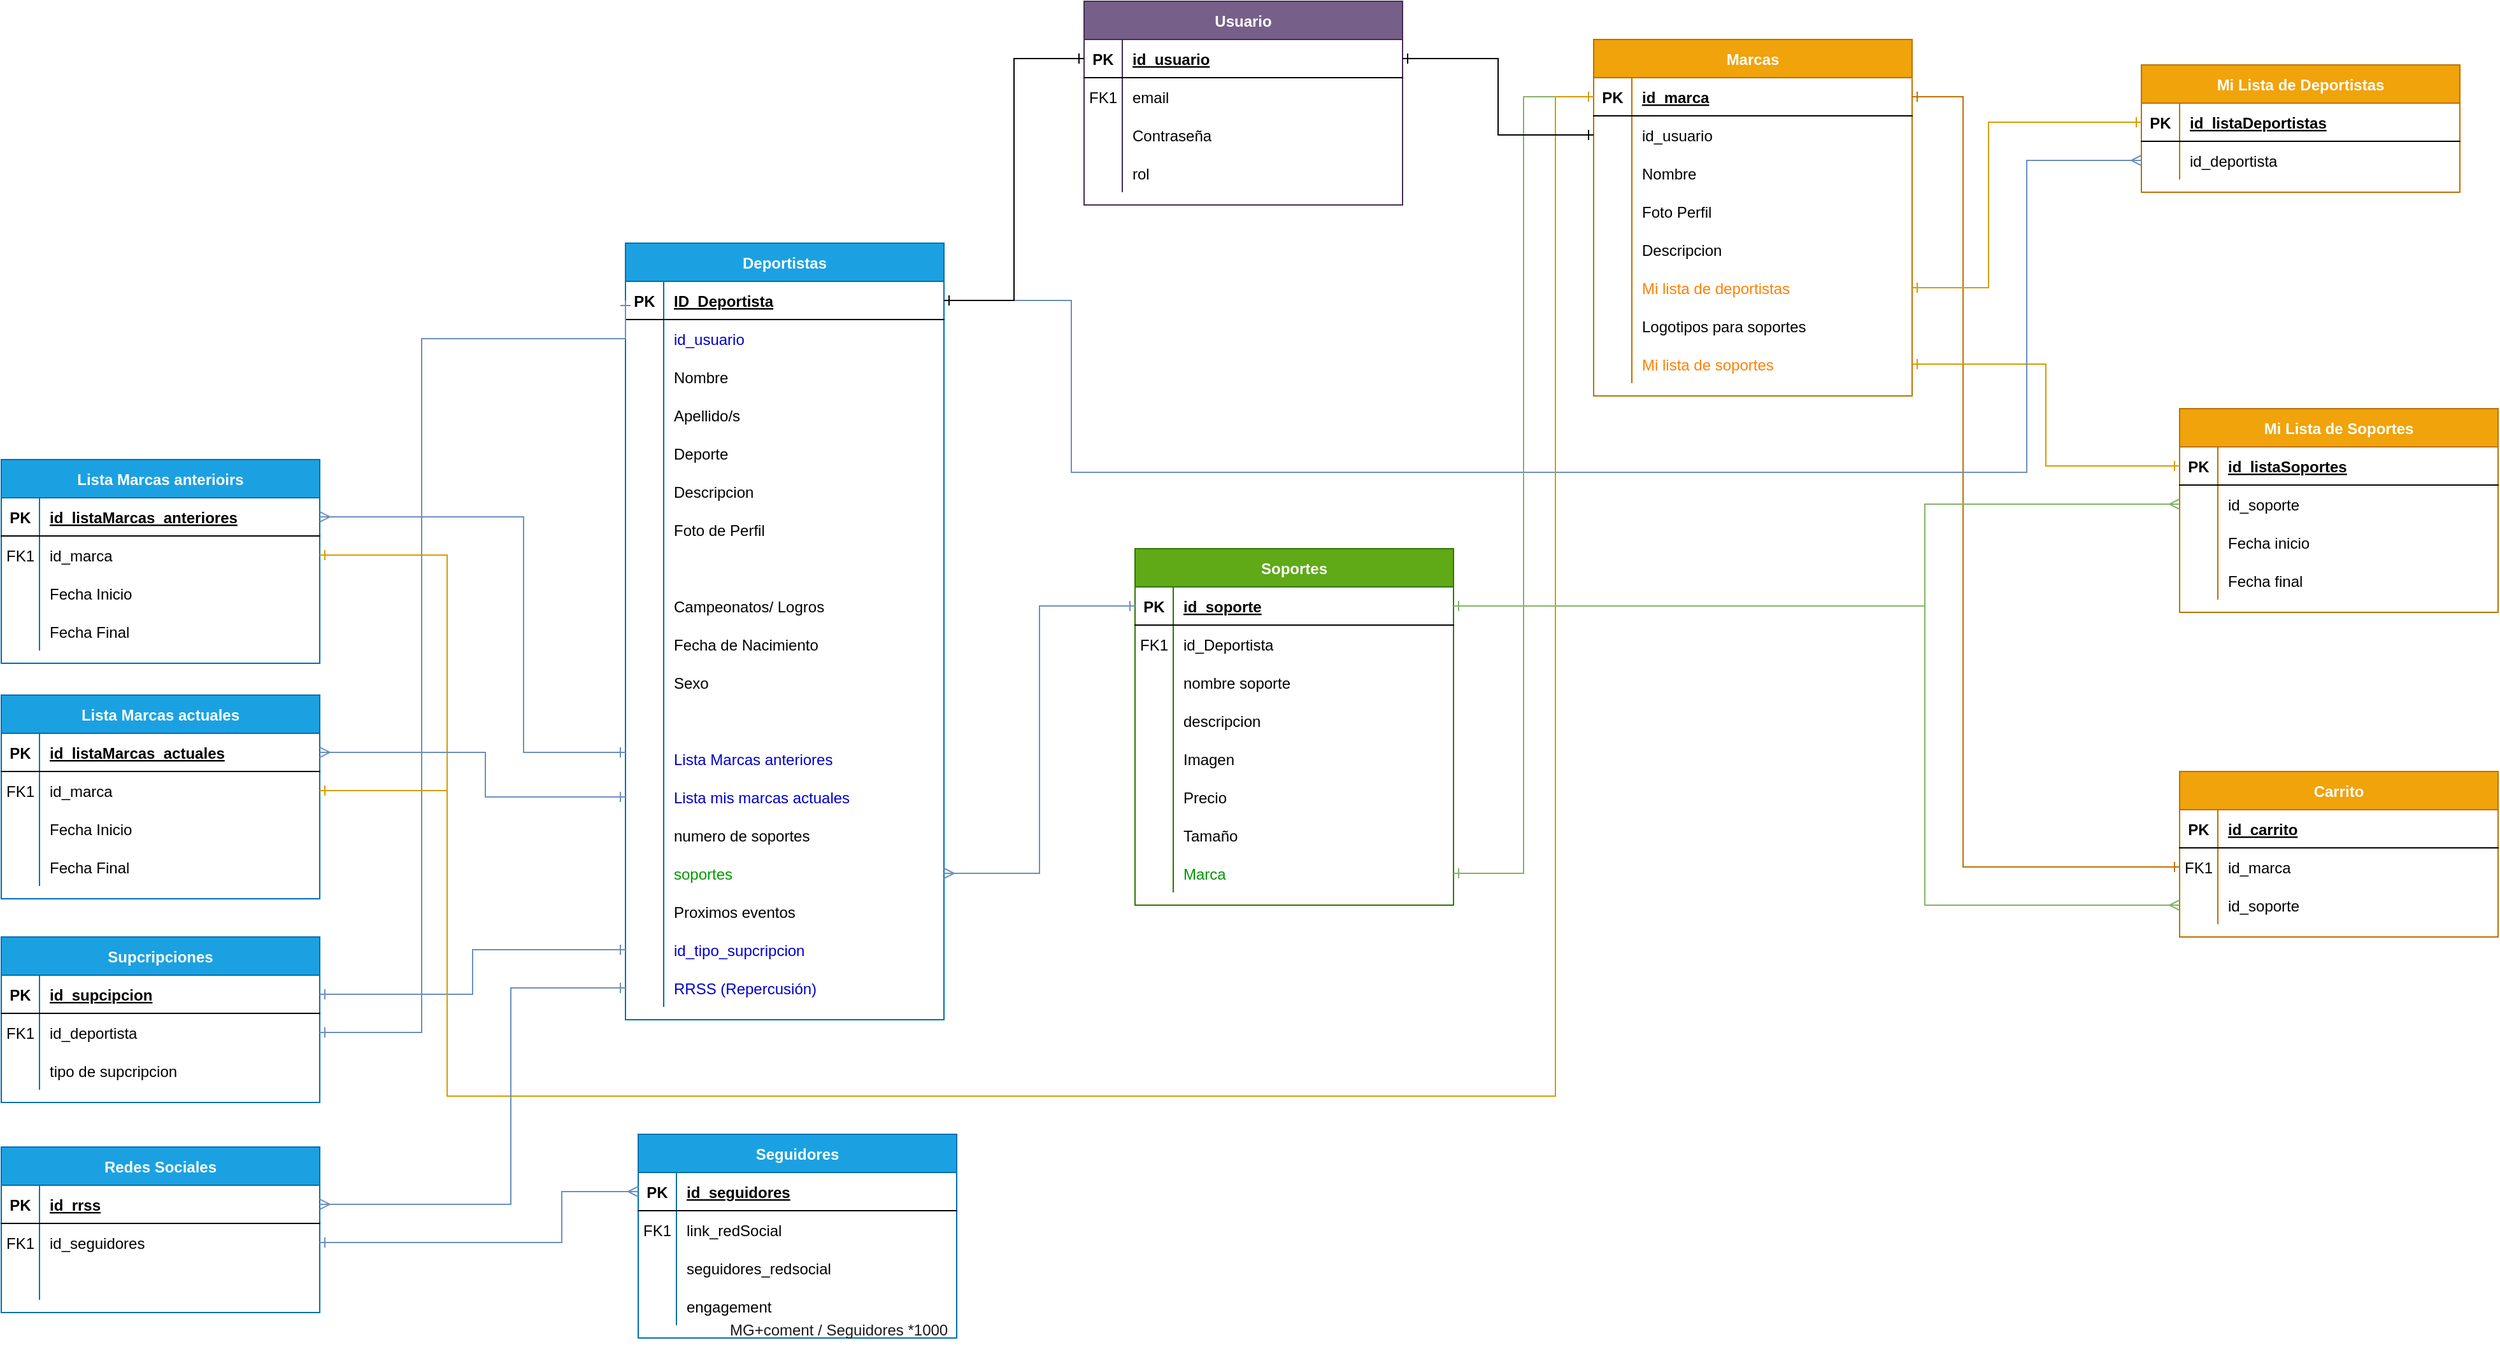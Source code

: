 <mxfile version="14.2.6" type="device"><diagram id="R2lEEEUBdFMjLlhIrx00" name="Page-1"><mxGraphModel dx="2485" dy="1928" grid="1" gridSize="10" guides="1" tooltips="1" connect="1" arrows="1" fold="1" page="1" pageScale="1" pageWidth="850" pageHeight="1100" math="0" shadow="0" extFonts="Permanent Marker^https://fonts.googleapis.com/css?family=Permanent+Marker"><root><mxCell id="0"/><mxCell id="1" parent="0"/><mxCell id="C-vyLk0tnHw3VtMMgP7b-2" value="Soportes" style="shape=table;startSize=30;container=1;collapsible=1;childLayout=tableLayout;fixedRows=1;rowLines=0;fontStyle=1;align=center;resizeLast=1;fillColor=#60a917;strokeColor=#2D7600;fontColor=#ffffff;" parent="1" vertex="1"><mxGeometry x="510" y="310" width="250" height="280" as="geometry"/></mxCell><mxCell id="C-vyLk0tnHw3VtMMgP7b-3" value="" style="shape=partialRectangle;collapsible=0;dropTarget=0;pointerEvents=0;fillColor=none;points=[[0,0.5],[1,0.5]];portConstraint=eastwest;top=0;left=0;right=0;bottom=1;" parent="C-vyLk0tnHw3VtMMgP7b-2" vertex="1"><mxGeometry y="30" width="250" height="30" as="geometry"/></mxCell><mxCell id="C-vyLk0tnHw3VtMMgP7b-4" value="PK" style="shape=partialRectangle;overflow=hidden;connectable=0;fillColor=none;top=0;left=0;bottom=0;right=0;fontStyle=1;" parent="C-vyLk0tnHw3VtMMgP7b-3" vertex="1"><mxGeometry width="30" height="30" as="geometry"/></mxCell><mxCell id="C-vyLk0tnHw3VtMMgP7b-5" value="id_soporte" style="shape=partialRectangle;overflow=hidden;connectable=0;fillColor=none;top=0;left=0;bottom=0;right=0;align=left;spacingLeft=6;fontStyle=5;" parent="C-vyLk0tnHw3VtMMgP7b-3" vertex="1"><mxGeometry x="30" width="220" height="30" as="geometry"/></mxCell><mxCell id="C-vyLk0tnHw3VtMMgP7b-6" value="" style="shape=partialRectangle;collapsible=0;dropTarget=0;pointerEvents=0;fillColor=none;points=[[0,0.5],[1,0.5]];portConstraint=eastwest;top=0;left=0;right=0;bottom=0;" parent="C-vyLk0tnHw3VtMMgP7b-2" vertex="1"><mxGeometry y="60" width="250" height="30" as="geometry"/></mxCell><mxCell id="C-vyLk0tnHw3VtMMgP7b-7" value="FK1" style="shape=partialRectangle;overflow=hidden;connectable=0;fillColor=none;top=0;left=0;bottom=0;right=0;" parent="C-vyLk0tnHw3VtMMgP7b-6" vertex="1"><mxGeometry width="30" height="30" as="geometry"/></mxCell><mxCell id="C-vyLk0tnHw3VtMMgP7b-8" value="id_Deportista" style="shape=partialRectangle;overflow=hidden;connectable=0;fillColor=none;top=0;left=0;bottom=0;right=0;align=left;spacingLeft=6;" parent="C-vyLk0tnHw3VtMMgP7b-6" vertex="1"><mxGeometry x="30" width="220" height="30" as="geometry"/></mxCell><mxCell id="C-vyLk0tnHw3VtMMgP7b-9" value="" style="shape=partialRectangle;collapsible=0;dropTarget=0;pointerEvents=0;fillColor=none;points=[[0,0.5],[1,0.5]];portConstraint=eastwest;top=0;left=0;right=0;bottom=0;" parent="C-vyLk0tnHw3VtMMgP7b-2" vertex="1"><mxGeometry y="90" width="250" height="30" as="geometry"/></mxCell><mxCell id="C-vyLk0tnHw3VtMMgP7b-10" value="" style="shape=partialRectangle;overflow=hidden;connectable=0;fillColor=none;top=0;left=0;bottom=0;right=0;" parent="C-vyLk0tnHw3VtMMgP7b-9" vertex="1"><mxGeometry width="30" height="30" as="geometry"/></mxCell><mxCell id="C-vyLk0tnHw3VtMMgP7b-11" value="nombre soporte" style="shape=partialRectangle;overflow=hidden;connectable=0;fillColor=none;top=0;left=0;bottom=0;right=0;align=left;spacingLeft=6;" parent="C-vyLk0tnHw3VtMMgP7b-9" vertex="1"><mxGeometry x="30" width="220" height="30" as="geometry"/></mxCell><mxCell id="l9_Y_tDoSI2Y9_TfThC8-44" style="shape=partialRectangle;collapsible=0;dropTarget=0;pointerEvents=0;fillColor=none;points=[[0,0.5],[1,0.5]];portConstraint=eastwest;top=0;left=0;right=0;bottom=0;" parent="C-vyLk0tnHw3VtMMgP7b-2" vertex="1"><mxGeometry y="120" width="250" height="30" as="geometry"/></mxCell><mxCell id="l9_Y_tDoSI2Y9_TfThC8-45" style="shape=partialRectangle;overflow=hidden;connectable=0;fillColor=none;top=0;left=0;bottom=0;right=0;" parent="l9_Y_tDoSI2Y9_TfThC8-44" vertex="1"><mxGeometry width="30" height="30" as="geometry"/></mxCell><mxCell id="l9_Y_tDoSI2Y9_TfThC8-46" value="descripcion" style="shape=partialRectangle;overflow=hidden;connectable=0;fillColor=none;top=0;left=0;bottom=0;right=0;align=left;spacingLeft=6;" parent="l9_Y_tDoSI2Y9_TfThC8-44" vertex="1"><mxGeometry x="30" width="220" height="30" as="geometry"/></mxCell><mxCell id="l9_Y_tDoSI2Y9_TfThC8-47" style="shape=partialRectangle;collapsible=0;dropTarget=0;pointerEvents=0;fillColor=none;points=[[0,0.5],[1,0.5]];portConstraint=eastwest;top=0;left=0;right=0;bottom=0;" parent="C-vyLk0tnHw3VtMMgP7b-2" vertex="1"><mxGeometry y="150" width="250" height="30" as="geometry"/></mxCell><mxCell id="l9_Y_tDoSI2Y9_TfThC8-48" style="shape=partialRectangle;overflow=hidden;connectable=0;fillColor=none;top=0;left=0;bottom=0;right=0;" parent="l9_Y_tDoSI2Y9_TfThC8-47" vertex="1"><mxGeometry width="30" height="30" as="geometry"/></mxCell><mxCell id="l9_Y_tDoSI2Y9_TfThC8-49" value="Imagen" style="shape=partialRectangle;overflow=hidden;connectable=0;fillColor=none;top=0;left=0;bottom=0;right=0;align=left;spacingLeft=6;" parent="l9_Y_tDoSI2Y9_TfThC8-47" vertex="1"><mxGeometry x="30" width="220" height="30" as="geometry"/></mxCell><mxCell id="l9_Y_tDoSI2Y9_TfThC8-50" style="shape=partialRectangle;collapsible=0;dropTarget=0;pointerEvents=0;fillColor=none;points=[[0,0.5],[1,0.5]];portConstraint=eastwest;top=0;left=0;right=0;bottom=0;" parent="C-vyLk0tnHw3VtMMgP7b-2" vertex="1"><mxGeometry y="180" width="250" height="30" as="geometry"/></mxCell><mxCell id="l9_Y_tDoSI2Y9_TfThC8-51" style="shape=partialRectangle;overflow=hidden;connectable=0;fillColor=none;top=0;left=0;bottom=0;right=0;" parent="l9_Y_tDoSI2Y9_TfThC8-50" vertex="1"><mxGeometry width="30" height="30" as="geometry"/></mxCell><mxCell id="l9_Y_tDoSI2Y9_TfThC8-52" value="Precio" style="shape=partialRectangle;overflow=hidden;connectable=0;fillColor=none;top=0;left=0;bottom=0;right=0;align=left;spacingLeft=6;" parent="l9_Y_tDoSI2Y9_TfThC8-50" vertex="1"><mxGeometry x="30" width="220" height="30" as="geometry"/></mxCell><mxCell id="l9_Y_tDoSI2Y9_TfThC8-88" style="shape=partialRectangle;collapsible=0;dropTarget=0;pointerEvents=0;fillColor=none;points=[[0,0.5],[1,0.5]];portConstraint=eastwest;top=0;left=0;right=0;bottom=0;" parent="C-vyLk0tnHw3VtMMgP7b-2" vertex="1"><mxGeometry y="210" width="250" height="30" as="geometry"/></mxCell><mxCell id="l9_Y_tDoSI2Y9_TfThC8-89" style="shape=partialRectangle;overflow=hidden;connectable=0;fillColor=none;top=0;left=0;bottom=0;right=0;" parent="l9_Y_tDoSI2Y9_TfThC8-88" vertex="1"><mxGeometry width="30" height="30" as="geometry"/></mxCell><mxCell id="l9_Y_tDoSI2Y9_TfThC8-90" value="Tamaño" style="shape=partialRectangle;overflow=hidden;connectable=0;fillColor=none;top=0;left=0;bottom=0;right=0;align=left;spacingLeft=6;" parent="l9_Y_tDoSI2Y9_TfThC8-88" vertex="1"><mxGeometry x="30" width="220" height="30" as="geometry"/></mxCell><mxCell id="l9_Y_tDoSI2Y9_TfThC8-91" style="shape=partialRectangle;collapsible=0;dropTarget=0;pointerEvents=0;fillColor=none;points=[[0,0.5],[1,0.5]];portConstraint=eastwest;top=0;left=0;right=0;bottom=0;" parent="C-vyLk0tnHw3VtMMgP7b-2" vertex="1"><mxGeometry y="240" width="250" height="30" as="geometry"/></mxCell><mxCell id="l9_Y_tDoSI2Y9_TfThC8-92" style="shape=partialRectangle;overflow=hidden;connectable=0;fillColor=none;top=0;left=0;bottom=0;right=0;" parent="l9_Y_tDoSI2Y9_TfThC8-91" vertex="1"><mxGeometry width="30" height="30" as="geometry"/></mxCell><mxCell id="l9_Y_tDoSI2Y9_TfThC8-93" value="Marca" style="shape=partialRectangle;overflow=hidden;connectable=0;fillColor=none;top=0;left=0;bottom=0;right=0;align=left;spacingLeft=6;fontColor=#009900;" parent="l9_Y_tDoSI2Y9_TfThC8-91" vertex="1"><mxGeometry x="30" width="220" height="30" as="geometry"/></mxCell><mxCell id="C-vyLk0tnHw3VtMMgP7b-13" value="Marcas" style="shape=table;startSize=30;container=1;collapsible=1;childLayout=tableLayout;fixedRows=1;rowLines=0;fontStyle=1;align=center;resizeLast=1;fillColor=#f0a30a;strokeColor=#BD7000;fontColor=#ffffff;" parent="1" vertex="1"><mxGeometry x="870" y="-90" width="250" height="280" as="geometry"/></mxCell><mxCell id="C-vyLk0tnHw3VtMMgP7b-14" value="" style="shape=partialRectangle;collapsible=0;dropTarget=0;pointerEvents=0;fillColor=none;points=[[0,0.5],[1,0.5]];portConstraint=eastwest;top=0;left=0;right=0;bottom=1;" parent="C-vyLk0tnHw3VtMMgP7b-13" vertex="1"><mxGeometry y="30" width="250" height="30" as="geometry"/></mxCell><mxCell id="C-vyLk0tnHw3VtMMgP7b-15" value="PK" style="shape=partialRectangle;overflow=hidden;connectable=0;fillColor=none;top=0;left=0;bottom=0;right=0;fontStyle=1;" parent="C-vyLk0tnHw3VtMMgP7b-14" vertex="1"><mxGeometry width="30" height="30" as="geometry"/></mxCell><mxCell id="C-vyLk0tnHw3VtMMgP7b-16" value="id_marca" style="shape=partialRectangle;overflow=hidden;connectable=0;fillColor=none;top=0;left=0;bottom=0;right=0;align=left;spacingLeft=6;fontStyle=5;" parent="C-vyLk0tnHw3VtMMgP7b-14" vertex="1"><mxGeometry x="30" width="220" height="30" as="geometry"/></mxCell><mxCell id="l9_Y_tDoSI2Y9_TfThC8-257" style="shape=partialRectangle;collapsible=0;dropTarget=0;pointerEvents=0;fillColor=none;points=[[0,0.5],[1,0.5]];portConstraint=eastwest;top=0;left=0;right=0;bottom=0;" parent="C-vyLk0tnHw3VtMMgP7b-13" vertex="1"><mxGeometry y="60" width="250" height="30" as="geometry"/></mxCell><mxCell id="l9_Y_tDoSI2Y9_TfThC8-258" style="shape=partialRectangle;overflow=hidden;connectable=0;fillColor=none;top=0;left=0;bottom=0;right=0;" parent="l9_Y_tDoSI2Y9_TfThC8-257" vertex="1"><mxGeometry width="30" height="30" as="geometry"/></mxCell><mxCell id="l9_Y_tDoSI2Y9_TfThC8-259" value="id_usuario" style="shape=partialRectangle;overflow=hidden;connectable=0;fillColor=none;top=0;left=0;bottom=0;right=0;align=left;spacingLeft=6;" parent="l9_Y_tDoSI2Y9_TfThC8-257" vertex="1"><mxGeometry x="30" width="220" height="30" as="geometry"/></mxCell><mxCell id="C-vyLk0tnHw3VtMMgP7b-17" value="" style="shape=partialRectangle;collapsible=0;dropTarget=0;pointerEvents=0;fillColor=none;points=[[0,0.5],[1,0.5]];portConstraint=eastwest;top=0;left=0;right=0;bottom=0;" parent="C-vyLk0tnHw3VtMMgP7b-13" vertex="1"><mxGeometry y="90" width="250" height="30" as="geometry"/></mxCell><mxCell id="C-vyLk0tnHw3VtMMgP7b-18" value="" style="shape=partialRectangle;overflow=hidden;connectable=0;fillColor=none;top=0;left=0;bottom=0;right=0;" parent="C-vyLk0tnHw3VtMMgP7b-17" vertex="1"><mxGeometry width="30" height="30" as="geometry"/></mxCell><mxCell id="C-vyLk0tnHw3VtMMgP7b-19" value="Nombre" style="shape=partialRectangle;overflow=hidden;connectable=0;fillColor=none;top=0;left=0;bottom=0;right=0;align=left;spacingLeft=6;" parent="C-vyLk0tnHw3VtMMgP7b-17" vertex="1"><mxGeometry x="30" width="220" height="30" as="geometry"/></mxCell><mxCell id="C-vyLk0tnHw3VtMMgP7b-20" value="" style="shape=partialRectangle;collapsible=0;dropTarget=0;pointerEvents=0;fillColor=none;points=[[0,0.5],[1,0.5]];portConstraint=eastwest;top=0;left=0;right=0;bottom=0;" parent="C-vyLk0tnHw3VtMMgP7b-13" vertex="1"><mxGeometry y="120" width="250" height="30" as="geometry"/></mxCell><mxCell id="C-vyLk0tnHw3VtMMgP7b-21" value="" style="shape=partialRectangle;overflow=hidden;connectable=0;fillColor=none;top=0;left=0;bottom=0;right=0;" parent="C-vyLk0tnHw3VtMMgP7b-20" vertex="1"><mxGeometry width="30" height="30" as="geometry"/></mxCell><mxCell id="C-vyLk0tnHw3VtMMgP7b-22" value="Foto Perfil" style="shape=partialRectangle;overflow=hidden;connectable=0;fillColor=none;top=0;left=0;bottom=0;right=0;align=left;spacingLeft=6;" parent="C-vyLk0tnHw3VtMMgP7b-20" vertex="1"><mxGeometry x="30" width="220" height="30" as="geometry"/></mxCell><mxCell id="l9_Y_tDoSI2Y9_TfThC8-94" style="shape=partialRectangle;collapsible=0;dropTarget=0;pointerEvents=0;fillColor=none;points=[[0,0.5],[1,0.5]];portConstraint=eastwest;top=0;left=0;right=0;bottom=0;" parent="C-vyLk0tnHw3VtMMgP7b-13" vertex="1"><mxGeometry y="150" width="250" height="30" as="geometry"/></mxCell><mxCell id="l9_Y_tDoSI2Y9_TfThC8-95" style="shape=partialRectangle;overflow=hidden;connectable=0;fillColor=none;top=0;left=0;bottom=0;right=0;" parent="l9_Y_tDoSI2Y9_TfThC8-94" vertex="1"><mxGeometry width="30" height="30" as="geometry"/></mxCell><mxCell id="l9_Y_tDoSI2Y9_TfThC8-96" value="Descripcion" style="shape=partialRectangle;overflow=hidden;connectable=0;fillColor=none;top=0;left=0;bottom=0;right=0;align=left;spacingLeft=6;" parent="l9_Y_tDoSI2Y9_TfThC8-94" vertex="1"><mxGeometry x="30" width="220" height="30" as="geometry"/></mxCell><mxCell id="l9_Y_tDoSI2Y9_TfThC8-97" style="shape=partialRectangle;collapsible=0;dropTarget=0;pointerEvents=0;fillColor=none;points=[[0,0.5],[1,0.5]];portConstraint=eastwest;top=0;left=0;right=0;bottom=0;" parent="C-vyLk0tnHw3VtMMgP7b-13" vertex="1"><mxGeometry y="180" width="250" height="30" as="geometry"/></mxCell><mxCell id="l9_Y_tDoSI2Y9_TfThC8-98" style="shape=partialRectangle;overflow=hidden;connectable=0;fillColor=none;top=0;left=0;bottom=0;right=0;" parent="l9_Y_tDoSI2Y9_TfThC8-97" vertex="1"><mxGeometry width="30" height="30" as="geometry"/></mxCell><mxCell id="l9_Y_tDoSI2Y9_TfThC8-99" value="Mi lista de deportistas" style="shape=partialRectangle;overflow=hidden;connectable=0;fillColor=none;top=0;left=0;bottom=0;right=0;align=left;spacingLeft=6;fontColor=#FF8000;" parent="l9_Y_tDoSI2Y9_TfThC8-97" vertex="1"><mxGeometry x="30" width="220" height="30" as="geometry"/></mxCell><mxCell id="l9_Y_tDoSI2Y9_TfThC8-100" style="shape=partialRectangle;collapsible=0;dropTarget=0;pointerEvents=0;fillColor=none;points=[[0,0.5],[1,0.5]];portConstraint=eastwest;top=0;left=0;right=0;bottom=0;" parent="C-vyLk0tnHw3VtMMgP7b-13" vertex="1"><mxGeometry y="210" width="250" height="30" as="geometry"/></mxCell><mxCell id="l9_Y_tDoSI2Y9_TfThC8-101" style="shape=partialRectangle;overflow=hidden;connectable=0;fillColor=none;top=0;left=0;bottom=0;right=0;" parent="l9_Y_tDoSI2Y9_TfThC8-100" vertex="1"><mxGeometry width="30" height="30" as="geometry"/></mxCell><mxCell id="l9_Y_tDoSI2Y9_TfThC8-102" value="Logotipos para soportes" style="shape=partialRectangle;overflow=hidden;connectable=0;fillColor=none;top=0;left=0;bottom=0;right=0;align=left;spacingLeft=6;" parent="l9_Y_tDoSI2Y9_TfThC8-100" vertex="1"><mxGeometry x="30" width="220" height="30" as="geometry"/></mxCell><mxCell id="l9_Y_tDoSI2Y9_TfThC8-122" style="shape=partialRectangle;collapsible=0;dropTarget=0;pointerEvents=0;fillColor=none;points=[[0,0.5],[1,0.5]];portConstraint=eastwest;top=0;left=0;right=0;bottom=0;" parent="C-vyLk0tnHw3VtMMgP7b-13" vertex="1"><mxGeometry y="240" width="250" height="30" as="geometry"/></mxCell><mxCell id="l9_Y_tDoSI2Y9_TfThC8-123" style="shape=partialRectangle;overflow=hidden;connectable=0;fillColor=none;top=0;left=0;bottom=0;right=0;" parent="l9_Y_tDoSI2Y9_TfThC8-122" vertex="1"><mxGeometry width="30" height="30" as="geometry"/></mxCell><mxCell id="l9_Y_tDoSI2Y9_TfThC8-124" value="Mi lista de soportes" style="shape=partialRectangle;overflow=hidden;connectable=0;fillColor=none;top=0;left=0;bottom=0;right=0;align=left;spacingLeft=6;fontColor=#FF8000;" parent="l9_Y_tDoSI2Y9_TfThC8-122" vertex="1"><mxGeometry x="30" width="220" height="30" as="geometry"/></mxCell><mxCell id="C-vyLk0tnHw3VtMMgP7b-23" value="Deportistas" style="shape=table;startSize=30;container=1;collapsible=1;childLayout=tableLayout;fixedRows=1;rowLines=0;fontStyle=1;align=center;resizeLast=1;fillColor=#1ba1e2;strokeColor=#006EAF;fontColor=#ffffff;" parent="1" vertex="1"><mxGeometry x="110" y="70" width="250" height="610" as="geometry"/></mxCell><mxCell id="C-vyLk0tnHw3VtMMgP7b-24" value="" style="shape=partialRectangle;collapsible=0;dropTarget=0;pointerEvents=0;fillColor=none;points=[[0,0.5],[1,0.5]];portConstraint=eastwest;top=0;left=0;right=0;bottom=1;" parent="C-vyLk0tnHw3VtMMgP7b-23" vertex="1"><mxGeometry y="30" width="250" height="30" as="geometry"/></mxCell><mxCell id="C-vyLk0tnHw3VtMMgP7b-25" value="PK" style="shape=partialRectangle;overflow=hidden;connectable=0;fillColor=none;top=0;left=0;bottom=0;right=0;fontStyle=1;" parent="C-vyLk0tnHw3VtMMgP7b-24" vertex="1"><mxGeometry width="30" height="30" as="geometry"/></mxCell><mxCell id="C-vyLk0tnHw3VtMMgP7b-26" value="ID_Deportista" style="shape=partialRectangle;overflow=hidden;connectable=0;fillColor=none;top=0;left=0;bottom=0;right=0;align=left;spacingLeft=6;fontStyle=5;" parent="C-vyLk0tnHw3VtMMgP7b-24" vertex="1"><mxGeometry x="30" width="220" height="30" as="geometry"/></mxCell><mxCell id="C-vyLk0tnHw3VtMMgP7b-27" value="" style="shape=partialRectangle;collapsible=0;dropTarget=0;pointerEvents=0;fillColor=none;points=[[0,0.5],[1,0.5]];portConstraint=eastwest;top=0;left=0;right=0;bottom=0;" parent="C-vyLk0tnHw3VtMMgP7b-23" vertex="1"><mxGeometry y="60" width="250" height="30" as="geometry"/></mxCell><mxCell id="C-vyLk0tnHw3VtMMgP7b-28" value="" style="shape=partialRectangle;overflow=hidden;connectable=0;fillColor=none;top=0;left=0;bottom=0;right=0;" parent="C-vyLk0tnHw3VtMMgP7b-27" vertex="1"><mxGeometry width="30" height="30" as="geometry"/></mxCell><mxCell id="C-vyLk0tnHw3VtMMgP7b-29" value="id_usuario" style="shape=partialRectangle;overflow=hidden;connectable=0;fillColor=none;top=0;left=0;bottom=0;right=0;align=left;spacingLeft=6;fontColor=#0000CC;" parent="C-vyLk0tnHw3VtMMgP7b-27" vertex="1"><mxGeometry x="30" width="220" height="30" as="geometry"/></mxCell><mxCell id="VY_AvI_UBNmJ1bAvUgPp-26" style="shape=partialRectangle;collapsible=0;dropTarget=0;pointerEvents=0;fillColor=none;points=[[0,0.5],[1,0.5]];portConstraint=eastwest;top=0;left=0;right=0;bottom=0;" vertex="1" parent="C-vyLk0tnHw3VtMMgP7b-23"><mxGeometry y="90" width="250" height="30" as="geometry"/></mxCell><mxCell id="VY_AvI_UBNmJ1bAvUgPp-27" style="shape=partialRectangle;overflow=hidden;connectable=0;fillColor=none;top=0;left=0;bottom=0;right=0;" vertex="1" parent="VY_AvI_UBNmJ1bAvUgPp-26"><mxGeometry width="30" height="30" as="geometry"/></mxCell><mxCell id="VY_AvI_UBNmJ1bAvUgPp-28" value="Nombre" style="shape=partialRectangle;overflow=hidden;connectable=0;fillColor=none;top=0;left=0;bottom=0;right=0;align=left;spacingLeft=6;" vertex="1" parent="VY_AvI_UBNmJ1bAvUgPp-26"><mxGeometry x="30" width="220" height="30" as="geometry"/></mxCell><mxCell id="l9_Y_tDoSI2Y9_TfThC8-1" style="shape=partialRectangle;collapsible=0;dropTarget=0;pointerEvents=0;fillColor=none;points=[[0,0.5],[1,0.5]];portConstraint=eastwest;top=0;left=0;right=0;bottom=0;" parent="C-vyLk0tnHw3VtMMgP7b-23" vertex="1"><mxGeometry y="120" width="250" height="30" as="geometry"/></mxCell><mxCell id="l9_Y_tDoSI2Y9_TfThC8-2" style="shape=partialRectangle;overflow=hidden;connectable=0;fillColor=none;top=0;left=0;bottom=0;right=0;" parent="l9_Y_tDoSI2Y9_TfThC8-1" vertex="1"><mxGeometry width="30" height="30" as="geometry"/></mxCell><mxCell id="l9_Y_tDoSI2Y9_TfThC8-3" value="Apellido/s" style="shape=partialRectangle;overflow=hidden;connectable=0;fillColor=none;top=0;left=0;bottom=0;right=0;align=left;spacingLeft=6;" parent="l9_Y_tDoSI2Y9_TfThC8-1" vertex="1"><mxGeometry x="30" width="220" height="30" as="geometry"/></mxCell><mxCell id="l9_Y_tDoSI2Y9_TfThC8-4" style="shape=partialRectangle;collapsible=0;dropTarget=0;pointerEvents=0;fillColor=none;points=[[0,0.5],[1,0.5]];portConstraint=eastwest;top=0;left=0;right=0;bottom=0;" parent="C-vyLk0tnHw3VtMMgP7b-23" vertex="1"><mxGeometry y="150" width="250" height="30" as="geometry"/></mxCell><mxCell id="l9_Y_tDoSI2Y9_TfThC8-5" style="shape=partialRectangle;overflow=hidden;connectable=0;fillColor=none;top=0;left=0;bottom=0;right=0;" parent="l9_Y_tDoSI2Y9_TfThC8-4" vertex="1"><mxGeometry width="30" height="30" as="geometry"/></mxCell><mxCell id="l9_Y_tDoSI2Y9_TfThC8-6" value="Deporte" style="shape=partialRectangle;overflow=hidden;connectable=0;fillColor=none;top=0;left=0;bottom=0;right=0;align=left;spacingLeft=6;" parent="l9_Y_tDoSI2Y9_TfThC8-4" vertex="1"><mxGeometry x="30" width="220" height="30" as="geometry"/></mxCell><mxCell id="l9_Y_tDoSI2Y9_TfThC8-7" style="shape=partialRectangle;collapsible=0;dropTarget=0;pointerEvents=0;fillColor=none;points=[[0,0.5],[1,0.5]];portConstraint=eastwest;top=0;left=0;right=0;bottom=0;" parent="C-vyLk0tnHw3VtMMgP7b-23" vertex="1"><mxGeometry y="180" width="250" height="30" as="geometry"/></mxCell><mxCell id="l9_Y_tDoSI2Y9_TfThC8-8" style="shape=partialRectangle;overflow=hidden;connectable=0;fillColor=none;top=0;left=0;bottom=0;right=0;" parent="l9_Y_tDoSI2Y9_TfThC8-7" vertex="1"><mxGeometry width="30" height="30" as="geometry"/></mxCell><mxCell id="l9_Y_tDoSI2Y9_TfThC8-9" value="Descripcion" style="shape=partialRectangle;overflow=hidden;connectable=0;fillColor=none;top=0;left=0;bottom=0;right=0;align=left;spacingLeft=6;" parent="l9_Y_tDoSI2Y9_TfThC8-7" vertex="1"><mxGeometry x="30" width="220" height="30" as="geometry"/></mxCell><mxCell id="l9_Y_tDoSI2Y9_TfThC8-13" style="shape=partialRectangle;collapsible=0;dropTarget=0;pointerEvents=0;fillColor=none;points=[[0,0.5],[1,0.5]];portConstraint=eastwest;top=0;left=0;right=0;bottom=0;" parent="C-vyLk0tnHw3VtMMgP7b-23" vertex="1"><mxGeometry y="210" width="250" height="30" as="geometry"/></mxCell><mxCell id="l9_Y_tDoSI2Y9_TfThC8-14" style="shape=partialRectangle;overflow=hidden;connectable=0;fillColor=none;top=0;left=0;bottom=0;right=0;" parent="l9_Y_tDoSI2Y9_TfThC8-13" vertex="1"><mxGeometry width="30" height="30" as="geometry"/></mxCell><mxCell id="l9_Y_tDoSI2Y9_TfThC8-15" value="Foto de Perfil" style="shape=partialRectangle;overflow=hidden;connectable=0;fillColor=none;top=0;left=0;bottom=0;right=0;align=left;spacingLeft=6;" parent="l9_Y_tDoSI2Y9_TfThC8-13" vertex="1"><mxGeometry x="30" width="220" height="30" as="geometry"/></mxCell><mxCell id="l9_Y_tDoSI2Y9_TfThC8-16" style="shape=partialRectangle;collapsible=0;dropTarget=0;pointerEvents=0;fillColor=none;points=[[0,0.5],[1,0.5]];portConstraint=eastwest;top=0;left=0;right=0;bottom=0;" parent="C-vyLk0tnHw3VtMMgP7b-23" vertex="1"><mxGeometry y="240" width="250" height="30" as="geometry"/></mxCell><mxCell id="l9_Y_tDoSI2Y9_TfThC8-17" style="shape=partialRectangle;overflow=hidden;connectable=0;fillColor=none;top=0;left=0;bottom=0;right=0;" parent="l9_Y_tDoSI2Y9_TfThC8-16" vertex="1"><mxGeometry width="30" height="30" as="geometry"/></mxCell><mxCell id="l9_Y_tDoSI2Y9_TfThC8-18" value="" style="shape=partialRectangle;overflow=hidden;connectable=0;fillColor=none;top=0;left=0;bottom=0;right=0;align=left;spacingLeft=6;fontColor=#0000CC;" parent="l9_Y_tDoSI2Y9_TfThC8-16" vertex="1"><mxGeometry x="30" width="220" height="30" as="geometry"/></mxCell><mxCell id="l9_Y_tDoSI2Y9_TfThC8-19" style="shape=partialRectangle;collapsible=0;dropTarget=0;pointerEvents=0;fillColor=none;points=[[0,0.5],[1,0.5]];portConstraint=eastwest;top=0;left=0;right=0;bottom=0;" parent="C-vyLk0tnHw3VtMMgP7b-23" vertex="1"><mxGeometry y="270" width="250" height="30" as="geometry"/></mxCell><mxCell id="l9_Y_tDoSI2Y9_TfThC8-20" style="shape=partialRectangle;overflow=hidden;connectable=0;fillColor=none;top=0;left=0;bottom=0;right=0;" parent="l9_Y_tDoSI2Y9_TfThC8-19" vertex="1"><mxGeometry width="30" height="30" as="geometry"/></mxCell><mxCell id="l9_Y_tDoSI2Y9_TfThC8-21" value="Campeonatos/ Logros" style="shape=partialRectangle;overflow=hidden;connectable=0;fillColor=none;top=0;left=0;bottom=0;right=0;align=left;spacingLeft=6;" parent="l9_Y_tDoSI2Y9_TfThC8-19" vertex="1"><mxGeometry x="30" width="220" height="30" as="geometry"/></mxCell><mxCell id="l9_Y_tDoSI2Y9_TfThC8-22" style="shape=partialRectangle;collapsible=0;dropTarget=0;pointerEvents=0;fillColor=none;points=[[0,0.5],[1,0.5]];portConstraint=eastwest;top=0;left=0;right=0;bottom=0;" parent="C-vyLk0tnHw3VtMMgP7b-23" vertex="1"><mxGeometry y="300" width="250" height="30" as="geometry"/></mxCell><mxCell id="l9_Y_tDoSI2Y9_TfThC8-23" style="shape=partialRectangle;overflow=hidden;connectable=0;fillColor=none;top=0;left=0;bottom=0;right=0;" parent="l9_Y_tDoSI2Y9_TfThC8-22" vertex="1"><mxGeometry width="30" height="30" as="geometry"/></mxCell><mxCell id="l9_Y_tDoSI2Y9_TfThC8-24" value="Fecha de Nacimiento" style="shape=partialRectangle;overflow=hidden;connectable=0;fillColor=none;top=0;left=0;bottom=0;right=0;align=left;spacingLeft=6;" parent="l9_Y_tDoSI2Y9_TfThC8-22" vertex="1"><mxGeometry x="30" width="220" height="30" as="geometry"/></mxCell><mxCell id="l9_Y_tDoSI2Y9_TfThC8-25" style="shape=partialRectangle;collapsible=0;dropTarget=0;pointerEvents=0;fillColor=none;points=[[0,0.5],[1,0.5]];portConstraint=eastwest;top=0;left=0;right=0;bottom=0;" parent="C-vyLk0tnHw3VtMMgP7b-23" vertex="1"><mxGeometry y="330" width="250" height="30" as="geometry"/></mxCell><mxCell id="l9_Y_tDoSI2Y9_TfThC8-26" style="shape=partialRectangle;overflow=hidden;connectable=0;fillColor=none;top=0;left=0;bottom=0;right=0;" parent="l9_Y_tDoSI2Y9_TfThC8-25" vertex="1"><mxGeometry width="30" height="30" as="geometry"/></mxCell><mxCell id="l9_Y_tDoSI2Y9_TfThC8-27" value="Sexo" style="shape=partialRectangle;overflow=hidden;connectable=0;fillColor=none;top=0;left=0;bottom=0;right=0;align=left;spacingLeft=6;" parent="l9_Y_tDoSI2Y9_TfThC8-25" vertex="1"><mxGeometry x="30" width="220" height="30" as="geometry"/></mxCell><mxCell id="l9_Y_tDoSI2Y9_TfThC8-28" style="shape=partialRectangle;collapsible=0;dropTarget=0;pointerEvents=0;fillColor=none;points=[[0,0.5],[1,0.5]];portConstraint=eastwest;top=0;left=0;right=0;bottom=0;" parent="C-vyLk0tnHw3VtMMgP7b-23" vertex="1"><mxGeometry y="360" width="250" height="30" as="geometry"/></mxCell><mxCell id="l9_Y_tDoSI2Y9_TfThC8-29" style="shape=partialRectangle;overflow=hidden;connectable=0;fillColor=none;top=0;left=0;bottom=0;right=0;" parent="l9_Y_tDoSI2Y9_TfThC8-28" vertex="1"><mxGeometry width="30" height="30" as="geometry"/></mxCell><mxCell id="l9_Y_tDoSI2Y9_TfThC8-30" value="" style="shape=partialRectangle;overflow=hidden;connectable=0;fillColor=none;top=0;left=0;bottom=0;right=0;align=left;spacingLeft=6;" parent="l9_Y_tDoSI2Y9_TfThC8-28" vertex="1"><mxGeometry x="30" width="220" height="30" as="geometry"/></mxCell><mxCell id="l9_Y_tDoSI2Y9_TfThC8-31" style="shape=partialRectangle;collapsible=0;dropTarget=0;pointerEvents=0;fillColor=none;points=[[0,0.5],[1,0.5]];portConstraint=eastwest;top=0;left=0;right=0;bottom=0;" parent="C-vyLk0tnHw3VtMMgP7b-23" vertex="1"><mxGeometry y="390" width="250" height="30" as="geometry"/></mxCell><mxCell id="l9_Y_tDoSI2Y9_TfThC8-32" style="shape=partialRectangle;overflow=hidden;connectable=0;fillColor=none;top=0;left=0;bottom=0;right=0;" parent="l9_Y_tDoSI2Y9_TfThC8-31" vertex="1"><mxGeometry width="30" height="30" as="geometry"/></mxCell><mxCell id="l9_Y_tDoSI2Y9_TfThC8-33" value="Lista Marcas anteriores" style="shape=partialRectangle;overflow=hidden;connectable=0;fillColor=none;top=0;left=0;bottom=0;right=0;align=left;spacingLeft=6;fontColor=#0000CC;" parent="l9_Y_tDoSI2Y9_TfThC8-31" vertex="1"><mxGeometry x="30" width="220" height="30" as="geometry"/></mxCell><mxCell id="l9_Y_tDoSI2Y9_TfThC8-224" style="shape=partialRectangle;collapsible=0;dropTarget=0;pointerEvents=0;fillColor=none;points=[[0,0.5],[1,0.5]];portConstraint=eastwest;top=0;left=0;right=0;bottom=0;" parent="C-vyLk0tnHw3VtMMgP7b-23" vertex="1"><mxGeometry y="420" width="250" height="30" as="geometry"/></mxCell><mxCell id="l9_Y_tDoSI2Y9_TfThC8-225" style="shape=partialRectangle;overflow=hidden;connectable=0;fillColor=none;top=0;left=0;bottom=0;right=0;" parent="l9_Y_tDoSI2Y9_TfThC8-224" vertex="1"><mxGeometry width="30" height="30" as="geometry"/></mxCell><mxCell id="l9_Y_tDoSI2Y9_TfThC8-226" value="Lista mis marcas actuales" style="shape=partialRectangle;overflow=hidden;connectable=0;fillColor=none;top=0;left=0;bottom=0;right=0;align=left;spacingLeft=6;fontColor=#0000CC;" parent="l9_Y_tDoSI2Y9_TfThC8-224" vertex="1"><mxGeometry x="30" width="220" height="30" as="geometry"/></mxCell><mxCell id="l9_Y_tDoSI2Y9_TfThC8-34" style="shape=partialRectangle;collapsible=0;dropTarget=0;pointerEvents=0;fillColor=none;points=[[0,0.5],[1,0.5]];portConstraint=eastwest;top=0;left=0;right=0;bottom=0;" parent="C-vyLk0tnHw3VtMMgP7b-23" vertex="1"><mxGeometry y="450" width="250" height="30" as="geometry"/></mxCell><mxCell id="l9_Y_tDoSI2Y9_TfThC8-35" style="shape=partialRectangle;overflow=hidden;connectable=0;fillColor=none;top=0;left=0;bottom=0;right=0;" parent="l9_Y_tDoSI2Y9_TfThC8-34" vertex="1"><mxGeometry width="30" height="30" as="geometry"/></mxCell><mxCell id="l9_Y_tDoSI2Y9_TfThC8-36" value="numero de soportes" style="shape=partialRectangle;overflow=hidden;connectable=0;fillColor=none;top=0;left=0;bottom=0;right=0;align=left;spacingLeft=6;" parent="l9_Y_tDoSI2Y9_TfThC8-34" vertex="1"><mxGeometry x="30" width="220" height="30" as="geometry"/></mxCell><mxCell id="l9_Y_tDoSI2Y9_TfThC8-37" style="shape=partialRectangle;collapsible=0;dropTarget=0;pointerEvents=0;fillColor=none;points=[[0,0.5],[1,0.5]];portConstraint=eastwest;top=0;left=0;right=0;bottom=0;" parent="C-vyLk0tnHw3VtMMgP7b-23" vertex="1"><mxGeometry y="480" width="250" height="30" as="geometry"/></mxCell><mxCell id="l9_Y_tDoSI2Y9_TfThC8-38" style="shape=partialRectangle;overflow=hidden;connectable=0;fillColor=none;top=0;left=0;bottom=0;right=0;" parent="l9_Y_tDoSI2Y9_TfThC8-37" vertex="1"><mxGeometry width="30" height="30" as="geometry"/></mxCell><mxCell id="l9_Y_tDoSI2Y9_TfThC8-39" value="soportes " style="shape=partialRectangle;overflow=hidden;connectable=0;fillColor=none;top=0;left=0;bottom=0;right=0;align=left;spacingLeft=6;strokeColor=#009900;fontColor=#009900;" parent="l9_Y_tDoSI2Y9_TfThC8-37" vertex="1"><mxGeometry x="30" width="220" height="30" as="geometry"/></mxCell><mxCell id="l9_Y_tDoSI2Y9_TfThC8-41" style="shape=partialRectangle;collapsible=0;dropTarget=0;pointerEvents=0;fillColor=none;points=[[0,0.5],[1,0.5]];portConstraint=eastwest;top=0;left=0;right=0;bottom=0;" parent="C-vyLk0tnHw3VtMMgP7b-23" vertex="1"><mxGeometry y="510" width="250" height="30" as="geometry"/></mxCell><mxCell id="l9_Y_tDoSI2Y9_TfThC8-42" style="shape=partialRectangle;overflow=hidden;connectable=0;fillColor=none;top=0;left=0;bottom=0;right=0;" parent="l9_Y_tDoSI2Y9_TfThC8-41" vertex="1"><mxGeometry width="30" height="30" as="geometry"/></mxCell><mxCell id="l9_Y_tDoSI2Y9_TfThC8-43" value="Proximos eventos" style="shape=partialRectangle;overflow=hidden;connectable=0;fillColor=none;top=0;left=0;bottom=0;right=0;align=left;spacingLeft=6;" parent="l9_Y_tDoSI2Y9_TfThC8-41" vertex="1"><mxGeometry x="30" width="220" height="30" as="geometry"/></mxCell><mxCell id="l9_Y_tDoSI2Y9_TfThC8-128" style="shape=partialRectangle;collapsible=0;dropTarget=0;pointerEvents=0;fillColor=none;points=[[0,0.5],[1,0.5]];portConstraint=eastwest;top=0;left=0;right=0;bottom=0;" parent="C-vyLk0tnHw3VtMMgP7b-23" vertex="1"><mxGeometry y="540" width="250" height="30" as="geometry"/></mxCell><mxCell id="l9_Y_tDoSI2Y9_TfThC8-129" style="shape=partialRectangle;overflow=hidden;connectable=0;fillColor=none;top=0;left=0;bottom=0;right=0;" parent="l9_Y_tDoSI2Y9_TfThC8-128" vertex="1"><mxGeometry width="30" height="30" as="geometry"/></mxCell><mxCell id="l9_Y_tDoSI2Y9_TfThC8-130" value="id_tipo_supcripcion" style="shape=partialRectangle;overflow=hidden;connectable=0;fillColor=none;top=0;left=0;bottom=0;right=0;align=left;spacingLeft=6;fontColor=#0000CC;" parent="l9_Y_tDoSI2Y9_TfThC8-128" vertex="1"><mxGeometry x="30" width="220" height="30" as="geometry"/></mxCell><mxCell id="VY_AvI_UBNmJ1bAvUgPp-1" style="shape=partialRectangle;collapsible=0;dropTarget=0;pointerEvents=0;fillColor=none;points=[[0,0.5],[1,0.5]];portConstraint=eastwest;top=0;left=0;right=0;bottom=0;" vertex="1" parent="C-vyLk0tnHw3VtMMgP7b-23"><mxGeometry y="570" width="250" height="30" as="geometry"/></mxCell><mxCell id="VY_AvI_UBNmJ1bAvUgPp-2" style="shape=partialRectangle;overflow=hidden;connectable=0;fillColor=none;top=0;left=0;bottom=0;right=0;" vertex="1" parent="VY_AvI_UBNmJ1bAvUgPp-1"><mxGeometry width="30" height="30" as="geometry"/></mxCell><mxCell id="VY_AvI_UBNmJ1bAvUgPp-3" value="RRSS (Repercusión)" style="shape=partialRectangle;overflow=hidden;connectable=0;fillColor=none;top=0;left=0;bottom=0;right=0;align=left;spacingLeft=6;fontColor=#0000CC;" vertex="1" parent="VY_AvI_UBNmJ1bAvUgPp-1"><mxGeometry x="30" width="220" height="30" as="geometry"/></mxCell><mxCell id="l9_Y_tDoSI2Y9_TfThC8-53" value="Carrito" style="shape=table;startSize=30;container=1;collapsible=1;childLayout=tableLayout;fixedRows=1;rowLines=0;fontStyle=1;align=center;resizeLast=1;fillColor=#f0a30a;strokeColor=#BD7000;fontColor=#ffffff;" parent="1" vertex="1"><mxGeometry x="1330" y="485" width="250" height="130" as="geometry"/></mxCell><mxCell id="l9_Y_tDoSI2Y9_TfThC8-54" value="" style="shape=partialRectangle;collapsible=0;dropTarget=0;pointerEvents=0;fillColor=none;points=[[0,0.5],[1,0.5]];portConstraint=eastwest;top=0;left=0;right=0;bottom=1;" parent="l9_Y_tDoSI2Y9_TfThC8-53" vertex="1"><mxGeometry y="30" width="250" height="30" as="geometry"/></mxCell><mxCell id="l9_Y_tDoSI2Y9_TfThC8-55" value="PK" style="shape=partialRectangle;overflow=hidden;connectable=0;fillColor=none;top=0;left=0;bottom=0;right=0;fontStyle=1;" parent="l9_Y_tDoSI2Y9_TfThC8-54" vertex="1"><mxGeometry width="30" height="30" as="geometry"/></mxCell><mxCell id="l9_Y_tDoSI2Y9_TfThC8-56" value="id_carrito" style="shape=partialRectangle;overflow=hidden;connectable=0;fillColor=none;top=0;left=0;bottom=0;right=0;align=left;spacingLeft=6;fontStyle=5;" parent="l9_Y_tDoSI2Y9_TfThC8-54" vertex="1"><mxGeometry x="30" width="220" height="30" as="geometry"/></mxCell><mxCell id="l9_Y_tDoSI2Y9_TfThC8-57" value="" style="shape=partialRectangle;collapsible=0;dropTarget=0;pointerEvents=0;fillColor=none;points=[[0,0.5],[1,0.5]];portConstraint=eastwest;top=0;left=0;right=0;bottom=0;" parent="l9_Y_tDoSI2Y9_TfThC8-53" vertex="1"><mxGeometry y="60" width="250" height="30" as="geometry"/></mxCell><mxCell id="l9_Y_tDoSI2Y9_TfThC8-58" value="FK1" style="shape=partialRectangle;overflow=hidden;connectable=0;fillColor=none;top=0;left=0;bottom=0;right=0;" parent="l9_Y_tDoSI2Y9_TfThC8-57" vertex="1"><mxGeometry width="30" height="30" as="geometry"/></mxCell><mxCell id="l9_Y_tDoSI2Y9_TfThC8-59" value="id_marca" style="shape=partialRectangle;overflow=hidden;connectable=0;fillColor=none;top=0;left=0;bottom=0;right=0;align=left;spacingLeft=6;" parent="l9_Y_tDoSI2Y9_TfThC8-57" vertex="1"><mxGeometry x="30" width="220" height="30" as="geometry"/></mxCell><mxCell id="l9_Y_tDoSI2Y9_TfThC8-60" value="" style="shape=partialRectangle;collapsible=0;dropTarget=0;pointerEvents=0;fillColor=none;points=[[0,0.5],[1,0.5]];portConstraint=eastwest;top=0;left=0;right=0;bottom=0;" parent="l9_Y_tDoSI2Y9_TfThC8-53" vertex="1"><mxGeometry y="90" width="250" height="30" as="geometry"/></mxCell><mxCell id="l9_Y_tDoSI2Y9_TfThC8-61" value="" style="shape=partialRectangle;overflow=hidden;connectable=0;fillColor=none;top=0;left=0;bottom=0;right=0;" parent="l9_Y_tDoSI2Y9_TfThC8-60" vertex="1"><mxGeometry width="30" height="30" as="geometry"/></mxCell><mxCell id="l9_Y_tDoSI2Y9_TfThC8-62" value="id_soporte" style="shape=partialRectangle;overflow=hidden;connectable=0;fillColor=none;top=0;left=0;bottom=0;right=0;align=left;spacingLeft=6;" parent="l9_Y_tDoSI2Y9_TfThC8-60" vertex="1"><mxGeometry x="30" width="220" height="30" as="geometry"/></mxCell><mxCell id="l9_Y_tDoSI2Y9_TfThC8-76" style="edgeStyle=orthogonalEdgeStyle;rounded=0;orthogonalLoop=1;jettySize=auto;html=1;entryX=0;entryY=0.5;entryDx=0;entryDy=0;endArrow=ERone;endFill=0;startArrow=ERmany;startFill=0;fillColor=#dae8fc;strokeColor=#6c8ebf;" parent="1" source="l9_Y_tDoSI2Y9_TfThC8-37" target="C-vyLk0tnHw3VtMMgP7b-3" edge="1"><mxGeometry relative="1" as="geometry"/></mxCell><mxCell id="l9_Y_tDoSI2Y9_TfThC8-78" value="Supcripciones" style="shape=table;startSize=30;container=1;collapsible=1;childLayout=tableLayout;fixedRows=1;rowLines=0;fontStyle=1;align=center;resizeLast=1;fillColor=#1ba1e2;strokeColor=#006EAF;fontColor=#ffffff;" parent="1" vertex="1"><mxGeometry x="-380" y="615" width="250" height="130" as="geometry"/></mxCell><mxCell id="l9_Y_tDoSI2Y9_TfThC8-79" value="" style="shape=partialRectangle;collapsible=0;dropTarget=0;pointerEvents=0;fillColor=none;points=[[0,0.5],[1,0.5]];portConstraint=eastwest;top=0;left=0;right=0;bottom=1;" parent="l9_Y_tDoSI2Y9_TfThC8-78" vertex="1"><mxGeometry y="30" width="250" height="30" as="geometry"/></mxCell><mxCell id="l9_Y_tDoSI2Y9_TfThC8-80" value="PK" style="shape=partialRectangle;overflow=hidden;connectable=0;fillColor=none;top=0;left=0;bottom=0;right=0;fontStyle=1;" parent="l9_Y_tDoSI2Y9_TfThC8-79" vertex="1"><mxGeometry width="30" height="30" as="geometry"/></mxCell><mxCell id="l9_Y_tDoSI2Y9_TfThC8-81" value="id_supcipcion" style="shape=partialRectangle;overflow=hidden;connectable=0;fillColor=none;top=0;left=0;bottom=0;right=0;align=left;spacingLeft=6;fontStyle=5;" parent="l9_Y_tDoSI2Y9_TfThC8-79" vertex="1"><mxGeometry x="30" width="220" height="30" as="geometry"/></mxCell><mxCell id="l9_Y_tDoSI2Y9_TfThC8-82" value="" style="shape=partialRectangle;collapsible=0;dropTarget=0;pointerEvents=0;fillColor=none;points=[[0,0.5],[1,0.5]];portConstraint=eastwest;top=0;left=0;right=0;bottom=0;" parent="l9_Y_tDoSI2Y9_TfThC8-78" vertex="1"><mxGeometry y="60" width="250" height="30" as="geometry"/></mxCell><mxCell id="l9_Y_tDoSI2Y9_TfThC8-83" value="FK1" style="shape=partialRectangle;overflow=hidden;connectable=0;fillColor=none;top=0;left=0;bottom=0;right=0;" parent="l9_Y_tDoSI2Y9_TfThC8-82" vertex="1"><mxGeometry width="30" height="30" as="geometry"/></mxCell><mxCell id="l9_Y_tDoSI2Y9_TfThC8-84" value="id_deportista" style="shape=partialRectangle;overflow=hidden;connectable=0;fillColor=none;top=0;left=0;bottom=0;right=0;align=left;spacingLeft=6;" parent="l9_Y_tDoSI2Y9_TfThC8-82" vertex="1"><mxGeometry x="30" width="220" height="30" as="geometry"/></mxCell><mxCell id="l9_Y_tDoSI2Y9_TfThC8-85" value="" style="shape=partialRectangle;collapsible=0;dropTarget=0;pointerEvents=0;fillColor=none;points=[[0,0.5],[1,0.5]];portConstraint=eastwest;top=0;left=0;right=0;bottom=0;" parent="l9_Y_tDoSI2Y9_TfThC8-78" vertex="1"><mxGeometry y="90" width="250" height="30" as="geometry"/></mxCell><mxCell id="l9_Y_tDoSI2Y9_TfThC8-86" value="" style="shape=partialRectangle;overflow=hidden;connectable=0;fillColor=none;top=0;left=0;bottom=0;right=0;" parent="l9_Y_tDoSI2Y9_TfThC8-85" vertex="1"><mxGeometry width="30" height="30" as="geometry"/></mxCell><mxCell id="l9_Y_tDoSI2Y9_TfThC8-87" value="tipo de supcripcion" style="shape=partialRectangle;overflow=hidden;connectable=0;fillColor=none;top=0;left=0;bottom=0;right=0;align=left;spacingLeft=6;" parent="l9_Y_tDoSI2Y9_TfThC8-85" vertex="1"><mxGeometry x="30" width="220" height="30" as="geometry"/></mxCell><mxCell id="l9_Y_tDoSI2Y9_TfThC8-126" style="edgeStyle=orthogonalEdgeStyle;rounded=0;orthogonalLoop=1;jettySize=auto;html=1;entryX=0;entryY=0.5;entryDx=0;entryDy=0;startArrow=ERone;startFill=0;endArrow=ERmany;endFill=0;fillColor=#d5e8d4;strokeColor=#82b366;" parent="1" source="C-vyLk0tnHw3VtMMgP7b-3" target="l9_Y_tDoSI2Y9_TfThC8-60" edge="1"><mxGeometry relative="1" as="geometry"><Array as="points"><mxPoint x="1130" y="355"/><mxPoint x="1130" y="590"/></Array></mxGeometry></mxCell><mxCell id="l9_Y_tDoSI2Y9_TfThC8-131" style="edgeStyle=orthogonalEdgeStyle;rounded=0;orthogonalLoop=1;jettySize=auto;html=1;entryX=0;entryY=0.5;entryDx=0;entryDy=0;startArrow=ERone;startFill=0;endArrow=ERone;endFill=0;fillColor=#dae8fc;strokeColor=#6c8ebf;" parent="1" source="l9_Y_tDoSI2Y9_TfThC8-79" target="l9_Y_tDoSI2Y9_TfThC8-128" edge="1"><mxGeometry relative="1" as="geometry"/></mxCell><mxCell id="l9_Y_tDoSI2Y9_TfThC8-132" style="edgeStyle=orthogonalEdgeStyle;rounded=0;orthogonalLoop=1;jettySize=auto;html=1;entryX=0;entryY=0.5;entryDx=0;entryDy=0;startArrow=ERone;startFill=0;endArrow=ERone;endFill=0;fillColor=#f0a30a;strokeColor=#BD7000;" parent="1" source="C-vyLk0tnHw3VtMMgP7b-14" target="l9_Y_tDoSI2Y9_TfThC8-57" edge="1"><mxGeometry relative="1" as="geometry"><Array as="points"><mxPoint x="1160" y="-45"/><mxPoint x="1160" y="560"/></Array></mxGeometry></mxCell><mxCell id="l9_Y_tDoSI2Y9_TfThC8-169" value="Mi Lista de Deportistas" style="shape=table;startSize=30;container=1;collapsible=1;childLayout=tableLayout;fixedRows=1;rowLines=0;fontStyle=1;align=center;resizeLast=1;fillColor=#f0a30a;strokeColor=#BD7000;fontColor=#ffffff;" parent="1" vertex="1"><mxGeometry x="1300" y="-70" width="250" height="100" as="geometry"/></mxCell><mxCell id="l9_Y_tDoSI2Y9_TfThC8-170" value="" style="shape=partialRectangle;collapsible=0;dropTarget=0;pointerEvents=0;fillColor=none;points=[[0,0.5],[1,0.5]];portConstraint=eastwest;top=0;left=0;right=0;bottom=1;" parent="l9_Y_tDoSI2Y9_TfThC8-169" vertex="1"><mxGeometry y="30" width="250" height="30" as="geometry"/></mxCell><mxCell id="l9_Y_tDoSI2Y9_TfThC8-171" value="PK" style="shape=partialRectangle;overflow=hidden;connectable=0;fillColor=none;top=0;left=0;bottom=0;right=0;fontStyle=1;" parent="l9_Y_tDoSI2Y9_TfThC8-170" vertex="1"><mxGeometry width="30" height="30" as="geometry"/></mxCell><mxCell id="l9_Y_tDoSI2Y9_TfThC8-172" value="id_listaDeportistas" style="shape=partialRectangle;overflow=hidden;connectable=0;fillColor=none;top=0;left=0;bottom=0;right=0;align=left;spacingLeft=6;fontStyle=5;" parent="l9_Y_tDoSI2Y9_TfThC8-170" vertex="1"><mxGeometry x="30" width="220" height="30" as="geometry"/></mxCell><mxCell id="l9_Y_tDoSI2Y9_TfThC8-173" value="" style="shape=partialRectangle;collapsible=0;dropTarget=0;pointerEvents=0;fillColor=none;points=[[0,0.5],[1,0.5]];portConstraint=eastwest;top=0;left=0;right=0;bottom=0;" parent="l9_Y_tDoSI2Y9_TfThC8-169" vertex="1"><mxGeometry y="60" width="250" height="30" as="geometry"/></mxCell><mxCell id="l9_Y_tDoSI2Y9_TfThC8-174" value="" style="shape=partialRectangle;overflow=hidden;connectable=0;fillColor=none;top=0;left=0;bottom=0;right=0;" parent="l9_Y_tDoSI2Y9_TfThC8-173" vertex="1"><mxGeometry width="30" height="30" as="geometry"/></mxCell><mxCell id="l9_Y_tDoSI2Y9_TfThC8-175" value="id_deportista" style="shape=partialRectangle;overflow=hidden;connectable=0;fillColor=none;top=0;left=0;bottom=0;right=0;align=left;spacingLeft=6;" parent="l9_Y_tDoSI2Y9_TfThC8-173" vertex="1"><mxGeometry x="30" width="220" height="30" as="geometry"/></mxCell><mxCell id="l9_Y_tDoSI2Y9_TfThC8-179" style="edgeStyle=orthogonalEdgeStyle;rounded=0;orthogonalLoop=1;jettySize=auto;html=1;entryX=0;entryY=0.5;entryDx=0;entryDy=0;startArrow=ERone;startFill=0;endArrow=ERone;endFill=0;fillColor=#ffe6cc;strokeColor=#d79b00;" parent="1" source="l9_Y_tDoSI2Y9_TfThC8-97" target="l9_Y_tDoSI2Y9_TfThC8-170" edge="1"><mxGeometry relative="1" as="geometry"><Array as="points"><mxPoint x="1180" y="105"/><mxPoint x="1180" y="-25"/></Array></mxGeometry></mxCell><mxCell id="l9_Y_tDoSI2Y9_TfThC8-181" value="Lista Marcas anterioirs" style="shape=table;startSize=30;container=1;collapsible=1;childLayout=tableLayout;fixedRows=1;rowLines=0;fontStyle=1;align=center;resizeLast=1;fillColor=#1ba1e2;strokeColor=#006EAF;fontColor=#ffffff;" parent="1" vertex="1"><mxGeometry x="-380" y="240" width="250" height="160" as="geometry"/></mxCell><mxCell id="l9_Y_tDoSI2Y9_TfThC8-182" value="" style="shape=partialRectangle;collapsible=0;dropTarget=0;pointerEvents=0;fillColor=none;points=[[0,0.5],[1,0.5]];portConstraint=eastwest;top=0;left=0;right=0;bottom=1;" parent="l9_Y_tDoSI2Y9_TfThC8-181" vertex="1"><mxGeometry y="30" width="250" height="30" as="geometry"/></mxCell><mxCell id="l9_Y_tDoSI2Y9_TfThC8-183" value="PK" style="shape=partialRectangle;overflow=hidden;connectable=0;fillColor=none;top=0;left=0;bottom=0;right=0;fontStyle=1;" parent="l9_Y_tDoSI2Y9_TfThC8-182" vertex="1"><mxGeometry width="30" height="30" as="geometry"/></mxCell><mxCell id="l9_Y_tDoSI2Y9_TfThC8-184" value="id_listaMarcas_anteriores" style="shape=partialRectangle;overflow=hidden;connectable=0;fillColor=none;top=0;left=0;bottom=0;right=0;align=left;spacingLeft=6;fontStyle=5;" parent="l9_Y_tDoSI2Y9_TfThC8-182" vertex="1"><mxGeometry x="30" width="220" height="30" as="geometry"/></mxCell><mxCell id="l9_Y_tDoSI2Y9_TfThC8-185" value="" style="shape=partialRectangle;collapsible=0;dropTarget=0;pointerEvents=0;fillColor=none;points=[[0,0.5],[1,0.5]];portConstraint=eastwest;top=0;left=0;right=0;bottom=0;" parent="l9_Y_tDoSI2Y9_TfThC8-181" vertex="1"><mxGeometry y="60" width="250" height="30" as="geometry"/></mxCell><mxCell id="l9_Y_tDoSI2Y9_TfThC8-186" value="FK1" style="shape=partialRectangle;overflow=hidden;connectable=0;fillColor=none;top=0;left=0;bottom=0;right=0;" parent="l9_Y_tDoSI2Y9_TfThC8-185" vertex="1"><mxGeometry width="30" height="30" as="geometry"/></mxCell><mxCell id="l9_Y_tDoSI2Y9_TfThC8-187" value="id_marca" style="shape=partialRectangle;overflow=hidden;connectable=0;fillColor=none;top=0;left=0;bottom=0;right=0;align=left;spacingLeft=6;" parent="l9_Y_tDoSI2Y9_TfThC8-185" vertex="1"><mxGeometry x="30" width="220" height="30" as="geometry"/></mxCell><mxCell id="l9_Y_tDoSI2Y9_TfThC8-188" value="" style="shape=partialRectangle;collapsible=0;dropTarget=0;pointerEvents=0;fillColor=none;points=[[0,0.5],[1,0.5]];portConstraint=eastwest;top=0;left=0;right=0;bottom=0;" parent="l9_Y_tDoSI2Y9_TfThC8-181" vertex="1"><mxGeometry y="90" width="250" height="30" as="geometry"/></mxCell><mxCell id="l9_Y_tDoSI2Y9_TfThC8-189" value="" style="shape=partialRectangle;overflow=hidden;connectable=0;fillColor=none;top=0;left=0;bottom=0;right=0;" parent="l9_Y_tDoSI2Y9_TfThC8-188" vertex="1"><mxGeometry width="30" height="30" as="geometry"/></mxCell><mxCell id="l9_Y_tDoSI2Y9_TfThC8-190" value="Fecha Inicio" style="shape=partialRectangle;overflow=hidden;connectable=0;fillColor=none;top=0;left=0;bottom=0;right=0;align=left;spacingLeft=6;" parent="l9_Y_tDoSI2Y9_TfThC8-188" vertex="1"><mxGeometry x="30" width="220" height="30" as="geometry"/></mxCell><mxCell id="l9_Y_tDoSI2Y9_TfThC8-207" style="shape=partialRectangle;collapsible=0;dropTarget=0;pointerEvents=0;fillColor=none;points=[[0,0.5],[1,0.5]];portConstraint=eastwest;top=0;left=0;right=0;bottom=0;" parent="l9_Y_tDoSI2Y9_TfThC8-181" vertex="1"><mxGeometry y="120" width="250" height="30" as="geometry"/></mxCell><mxCell id="l9_Y_tDoSI2Y9_TfThC8-208" style="shape=partialRectangle;overflow=hidden;connectable=0;fillColor=none;top=0;left=0;bottom=0;right=0;" parent="l9_Y_tDoSI2Y9_TfThC8-207" vertex="1"><mxGeometry width="30" height="30" as="geometry"/></mxCell><mxCell id="l9_Y_tDoSI2Y9_TfThC8-209" value="Fecha Final" style="shape=partialRectangle;overflow=hidden;connectable=0;fillColor=none;top=0;left=0;bottom=0;right=0;align=left;spacingLeft=6;" parent="l9_Y_tDoSI2Y9_TfThC8-207" vertex="1"><mxGeometry x="30" width="220" height="30" as="geometry"/></mxCell><mxCell id="l9_Y_tDoSI2Y9_TfThC8-191" style="edgeStyle=orthogonalEdgeStyle;rounded=0;orthogonalLoop=1;jettySize=auto;html=1;startArrow=ERmany;startFill=0;endArrow=ERone;endFill=0;fillColor=#dae8fc;strokeColor=#6c8ebf;" parent="1" source="l9_Y_tDoSI2Y9_TfThC8-182" target="l9_Y_tDoSI2Y9_TfThC8-31" edge="1"><mxGeometry relative="1" as="geometry"><Array as="points"><mxPoint x="30" y="285"/><mxPoint x="30" y="470"/></Array></mxGeometry></mxCell><mxCell id="l9_Y_tDoSI2Y9_TfThC8-192" value="Mi Lista de Soportes" style="shape=table;startSize=30;container=1;collapsible=1;childLayout=tableLayout;fixedRows=1;rowLines=0;fontStyle=1;align=center;resizeLast=1;fillColor=#f0a30a;strokeColor=#BD7000;fontColor=#ffffff;" parent="1" vertex="1"><mxGeometry x="1330" y="200" width="250" height="160" as="geometry"/></mxCell><mxCell id="l9_Y_tDoSI2Y9_TfThC8-193" value="" style="shape=partialRectangle;collapsible=0;dropTarget=0;pointerEvents=0;fillColor=none;points=[[0,0.5],[1,0.5]];portConstraint=eastwest;top=0;left=0;right=0;bottom=1;" parent="l9_Y_tDoSI2Y9_TfThC8-192" vertex="1"><mxGeometry y="30" width="250" height="30" as="geometry"/></mxCell><mxCell id="l9_Y_tDoSI2Y9_TfThC8-194" value="PK" style="shape=partialRectangle;overflow=hidden;connectable=0;fillColor=none;top=0;left=0;bottom=0;right=0;fontStyle=1;" parent="l9_Y_tDoSI2Y9_TfThC8-193" vertex="1"><mxGeometry width="30" height="30" as="geometry"/></mxCell><mxCell id="l9_Y_tDoSI2Y9_TfThC8-195" value="id_listaSoportes" style="shape=partialRectangle;overflow=hidden;connectable=0;fillColor=none;top=0;left=0;bottom=0;right=0;align=left;spacingLeft=6;fontStyle=5;" parent="l9_Y_tDoSI2Y9_TfThC8-193" vertex="1"><mxGeometry x="30" width="220" height="30" as="geometry"/></mxCell><mxCell id="l9_Y_tDoSI2Y9_TfThC8-196" value="" style="shape=partialRectangle;collapsible=0;dropTarget=0;pointerEvents=0;fillColor=none;points=[[0,0.5],[1,0.5]];portConstraint=eastwest;top=0;left=0;right=0;bottom=0;" parent="l9_Y_tDoSI2Y9_TfThC8-192" vertex="1"><mxGeometry y="60" width="250" height="30" as="geometry"/></mxCell><mxCell id="l9_Y_tDoSI2Y9_TfThC8-197" value="" style="shape=partialRectangle;overflow=hidden;connectable=0;fillColor=none;top=0;left=0;bottom=0;right=0;" parent="l9_Y_tDoSI2Y9_TfThC8-196" vertex="1"><mxGeometry width="30" height="30" as="geometry"/></mxCell><mxCell id="l9_Y_tDoSI2Y9_TfThC8-198" value="id_soporte" style="shape=partialRectangle;overflow=hidden;connectable=0;fillColor=none;top=0;left=0;bottom=0;right=0;align=left;spacingLeft=6;" parent="l9_Y_tDoSI2Y9_TfThC8-196" vertex="1"><mxGeometry x="30" width="220" height="30" as="geometry"/></mxCell><mxCell id="l9_Y_tDoSI2Y9_TfThC8-217" style="shape=partialRectangle;collapsible=0;dropTarget=0;pointerEvents=0;fillColor=none;points=[[0,0.5],[1,0.5]];portConstraint=eastwest;top=0;left=0;right=0;bottom=0;" parent="l9_Y_tDoSI2Y9_TfThC8-192" vertex="1"><mxGeometry y="90" width="250" height="30" as="geometry"/></mxCell><mxCell id="l9_Y_tDoSI2Y9_TfThC8-218" style="shape=partialRectangle;overflow=hidden;connectable=0;fillColor=none;top=0;left=0;bottom=0;right=0;" parent="l9_Y_tDoSI2Y9_TfThC8-217" vertex="1"><mxGeometry width="30" height="30" as="geometry"/></mxCell><mxCell id="l9_Y_tDoSI2Y9_TfThC8-219" value="Fecha inicio" style="shape=partialRectangle;overflow=hidden;connectable=0;fillColor=none;top=0;left=0;bottom=0;right=0;align=left;spacingLeft=6;" parent="l9_Y_tDoSI2Y9_TfThC8-217" vertex="1"><mxGeometry x="30" width="220" height="30" as="geometry"/></mxCell><mxCell id="l9_Y_tDoSI2Y9_TfThC8-220" style="shape=partialRectangle;collapsible=0;dropTarget=0;pointerEvents=0;fillColor=none;points=[[0,0.5],[1,0.5]];portConstraint=eastwest;top=0;left=0;right=0;bottom=0;" parent="l9_Y_tDoSI2Y9_TfThC8-192" vertex="1"><mxGeometry y="120" width="250" height="30" as="geometry"/></mxCell><mxCell id="l9_Y_tDoSI2Y9_TfThC8-221" style="shape=partialRectangle;overflow=hidden;connectable=0;fillColor=none;top=0;left=0;bottom=0;right=0;" parent="l9_Y_tDoSI2Y9_TfThC8-220" vertex="1"><mxGeometry width="30" height="30" as="geometry"/></mxCell><mxCell id="l9_Y_tDoSI2Y9_TfThC8-222" value="Fecha final" style="shape=partialRectangle;overflow=hidden;connectable=0;fillColor=none;top=0;left=0;bottom=0;right=0;align=left;spacingLeft=6;" parent="l9_Y_tDoSI2Y9_TfThC8-220" vertex="1"><mxGeometry x="30" width="220" height="30" as="geometry"/></mxCell><mxCell id="l9_Y_tDoSI2Y9_TfThC8-202" style="edgeStyle=orthogonalEdgeStyle;rounded=0;orthogonalLoop=1;jettySize=auto;html=1;entryX=0;entryY=0.5;entryDx=0;entryDy=0;exitX=1;exitY=0.5;exitDx=0;exitDy=0;startArrow=ERone;startFill=0;endArrow=ERone;endFill=0;fillColor=#ffe6cc;strokeColor=#d79b00;" parent="1" source="l9_Y_tDoSI2Y9_TfThC8-122" target="l9_Y_tDoSI2Y9_TfThC8-193" edge="1"><mxGeometry relative="1" as="geometry"/></mxCell><mxCell id="l9_Y_tDoSI2Y9_TfThC8-203" style="edgeStyle=orthogonalEdgeStyle;rounded=0;orthogonalLoop=1;jettySize=auto;html=1;exitX=1;exitY=0.5;exitDx=0;exitDy=0;entryX=0;entryY=0.5;entryDx=0;entryDy=0;startArrow=ERone;startFill=0;endArrow=ERmany;endFill=0;fillColor=#d5e8d4;strokeColor=#82b366;" parent="1" source="C-vyLk0tnHw3VtMMgP7b-3" target="l9_Y_tDoSI2Y9_TfThC8-196" edge="1"><mxGeometry relative="1" as="geometry"><Array as="points"><mxPoint x="1130" y="355"/><mxPoint x="1130" y="275"/></Array></mxGeometry></mxCell><mxCell id="l9_Y_tDoSI2Y9_TfThC8-204" style="edgeStyle=orthogonalEdgeStyle;rounded=0;orthogonalLoop=1;jettySize=auto;html=1;entryX=0;entryY=0.5;entryDx=0;entryDy=0;startArrow=ERone;startFill=0;endArrow=ERmany;endFill=0;fillColor=#dae8fc;strokeColor=#6c8ebf;" parent="1" source="C-vyLk0tnHw3VtMMgP7b-24" target="l9_Y_tDoSI2Y9_TfThC8-173" edge="1"><mxGeometry relative="1" as="geometry"><Array as="points"><mxPoint x="460" y="115"/><mxPoint x="460" y="250"/><mxPoint x="1210" y="250"/><mxPoint x="1210" y="5"/></Array></mxGeometry></mxCell><mxCell id="l9_Y_tDoSI2Y9_TfThC8-205" style="edgeStyle=orthogonalEdgeStyle;rounded=0;orthogonalLoop=1;jettySize=auto;html=1;entryX=0;entryY=0.5;entryDx=0;entryDy=0;startArrow=ERone;startFill=0;endArrow=ERone;endFill=0;fillColor=#dae8fc;strokeColor=#6c8ebf;exitX=1;exitY=0.5;exitDx=0;exitDy=0;" parent="1" source="l9_Y_tDoSI2Y9_TfThC8-82" target="C-vyLk0tnHw3VtMMgP7b-24" edge="1"><mxGeometry relative="1" as="geometry"><Array as="points"><mxPoint x="-50" y="690"/><mxPoint x="-50" y="145"/></Array></mxGeometry></mxCell><mxCell id="l9_Y_tDoSI2Y9_TfThC8-206" style="edgeStyle=orthogonalEdgeStyle;rounded=0;orthogonalLoop=1;jettySize=auto;html=1;entryX=0;entryY=0.5;entryDx=0;entryDy=0;startArrow=ERone;startFill=0;endArrow=ERone;endFill=0;fillColor=#ffe6cc;strokeColor=#d79b00;" parent="1" source="l9_Y_tDoSI2Y9_TfThC8-185" target="C-vyLk0tnHw3VtMMgP7b-14" edge="1"><mxGeometry relative="1" as="geometry"><Array as="points"><mxPoint x="-30" y="315"/><mxPoint x="-30" y="740"/><mxPoint x="840" y="740"/><mxPoint x="840" y="-45"/></Array></mxGeometry></mxCell><mxCell id="l9_Y_tDoSI2Y9_TfThC8-223" style="edgeStyle=orthogonalEdgeStyle;rounded=0;orthogonalLoop=1;jettySize=auto;html=1;entryX=0;entryY=0.5;entryDx=0;entryDy=0;startArrow=ERone;startFill=0;endArrow=ERone;endFill=0;fillColor=#d5e8d4;strokeColor=#82b366;" parent="1" source="l9_Y_tDoSI2Y9_TfThC8-91" target="C-vyLk0tnHw3VtMMgP7b-14" edge="1"><mxGeometry relative="1" as="geometry"/></mxCell><mxCell id="l9_Y_tDoSI2Y9_TfThC8-227" value="Lista Marcas actuales" style="shape=table;startSize=30;container=1;collapsible=1;childLayout=tableLayout;fixedRows=1;rowLines=0;fontStyle=1;align=center;resizeLast=1;fillColor=#1ba1e2;strokeColor=#006EAF;fontColor=#ffffff;" parent="1" vertex="1"><mxGeometry x="-380" y="425" width="250" height="160" as="geometry"/></mxCell><mxCell id="l9_Y_tDoSI2Y9_TfThC8-228" value="" style="shape=partialRectangle;collapsible=0;dropTarget=0;pointerEvents=0;fillColor=none;points=[[0,0.5],[1,0.5]];portConstraint=eastwest;top=0;left=0;right=0;bottom=1;" parent="l9_Y_tDoSI2Y9_TfThC8-227" vertex="1"><mxGeometry y="30" width="250" height="30" as="geometry"/></mxCell><mxCell id="l9_Y_tDoSI2Y9_TfThC8-229" value="PK" style="shape=partialRectangle;overflow=hidden;connectable=0;fillColor=none;top=0;left=0;bottom=0;right=0;fontStyle=1;" parent="l9_Y_tDoSI2Y9_TfThC8-228" vertex="1"><mxGeometry width="30" height="30" as="geometry"/></mxCell><mxCell id="l9_Y_tDoSI2Y9_TfThC8-230" value="id_listaMarcas_actuales" style="shape=partialRectangle;overflow=hidden;connectable=0;fillColor=none;top=0;left=0;bottom=0;right=0;align=left;spacingLeft=6;fontStyle=5;" parent="l9_Y_tDoSI2Y9_TfThC8-228" vertex="1"><mxGeometry x="30" width="220" height="30" as="geometry"/></mxCell><mxCell id="l9_Y_tDoSI2Y9_TfThC8-231" value="" style="shape=partialRectangle;collapsible=0;dropTarget=0;pointerEvents=0;fillColor=none;points=[[0,0.5],[1,0.5]];portConstraint=eastwest;top=0;left=0;right=0;bottom=0;" parent="l9_Y_tDoSI2Y9_TfThC8-227" vertex="1"><mxGeometry y="60" width="250" height="30" as="geometry"/></mxCell><mxCell id="l9_Y_tDoSI2Y9_TfThC8-232" value="FK1" style="shape=partialRectangle;overflow=hidden;connectable=0;fillColor=none;top=0;left=0;bottom=0;right=0;" parent="l9_Y_tDoSI2Y9_TfThC8-231" vertex="1"><mxGeometry width="30" height="30" as="geometry"/></mxCell><mxCell id="l9_Y_tDoSI2Y9_TfThC8-233" value="id_marca" style="shape=partialRectangle;overflow=hidden;connectable=0;fillColor=none;top=0;left=0;bottom=0;right=0;align=left;spacingLeft=6;" parent="l9_Y_tDoSI2Y9_TfThC8-231" vertex="1"><mxGeometry x="30" width="220" height="30" as="geometry"/></mxCell><mxCell id="l9_Y_tDoSI2Y9_TfThC8-234" value="" style="shape=partialRectangle;collapsible=0;dropTarget=0;pointerEvents=0;fillColor=none;points=[[0,0.5],[1,0.5]];portConstraint=eastwest;top=0;left=0;right=0;bottom=0;" parent="l9_Y_tDoSI2Y9_TfThC8-227" vertex="1"><mxGeometry y="90" width="250" height="30" as="geometry"/></mxCell><mxCell id="l9_Y_tDoSI2Y9_TfThC8-235" value="" style="shape=partialRectangle;overflow=hidden;connectable=0;fillColor=none;top=0;left=0;bottom=0;right=0;" parent="l9_Y_tDoSI2Y9_TfThC8-234" vertex="1"><mxGeometry width="30" height="30" as="geometry"/></mxCell><mxCell id="l9_Y_tDoSI2Y9_TfThC8-236" value="Fecha Inicio" style="shape=partialRectangle;overflow=hidden;connectable=0;fillColor=none;top=0;left=0;bottom=0;right=0;align=left;spacingLeft=6;" parent="l9_Y_tDoSI2Y9_TfThC8-234" vertex="1"><mxGeometry x="30" width="220" height="30" as="geometry"/></mxCell><mxCell id="l9_Y_tDoSI2Y9_TfThC8-237" style="shape=partialRectangle;collapsible=0;dropTarget=0;pointerEvents=0;fillColor=none;points=[[0,0.5],[1,0.5]];portConstraint=eastwest;top=0;left=0;right=0;bottom=0;" parent="l9_Y_tDoSI2Y9_TfThC8-227" vertex="1"><mxGeometry y="120" width="250" height="30" as="geometry"/></mxCell><mxCell id="l9_Y_tDoSI2Y9_TfThC8-238" style="shape=partialRectangle;overflow=hidden;connectable=0;fillColor=none;top=0;left=0;bottom=0;right=0;" parent="l9_Y_tDoSI2Y9_TfThC8-237" vertex="1"><mxGeometry width="30" height="30" as="geometry"/></mxCell><mxCell id="l9_Y_tDoSI2Y9_TfThC8-239" value="Fecha Final" style="shape=partialRectangle;overflow=hidden;connectable=0;fillColor=none;top=0;left=0;bottom=0;right=0;align=left;spacingLeft=6;" parent="l9_Y_tDoSI2Y9_TfThC8-237" vertex="1"><mxGeometry x="30" width="220" height="30" as="geometry"/></mxCell><mxCell id="l9_Y_tDoSI2Y9_TfThC8-240" style="edgeStyle=orthogonalEdgeStyle;rounded=0;orthogonalLoop=1;jettySize=auto;html=1;startArrow=ERone;startFill=0;endArrow=ERmany;endFill=0;fillColor=#dae8fc;strokeColor=#6c8ebf;" parent="1" source="l9_Y_tDoSI2Y9_TfThC8-224" target="l9_Y_tDoSI2Y9_TfThC8-228" edge="1"><mxGeometry relative="1" as="geometry"><Array as="points"><mxPoint y="505"/><mxPoint y="470"/></Array></mxGeometry></mxCell><mxCell id="l9_Y_tDoSI2Y9_TfThC8-241" style="edgeStyle=orthogonalEdgeStyle;rounded=0;orthogonalLoop=1;jettySize=auto;html=1;entryX=0;entryY=0.5;entryDx=0;entryDy=0;startArrow=ERone;startFill=0;endArrow=ERone;endFill=0;fillColor=#ffe6cc;strokeColor=#d79b00;" parent="1" source="l9_Y_tDoSI2Y9_TfThC8-231" target="C-vyLk0tnHw3VtMMgP7b-14" edge="1"><mxGeometry relative="1" as="geometry"><Array as="points"><mxPoint x="-30" y="500"/><mxPoint x="-30" y="740"/><mxPoint x="840" y="740"/><mxPoint x="840" y="-45"/></Array></mxGeometry></mxCell><mxCell id="l9_Y_tDoSI2Y9_TfThC8-242" value="Usuario" style="shape=table;startSize=30;container=1;collapsible=1;childLayout=tableLayout;fixedRows=1;rowLines=0;fontStyle=1;align=center;resizeLast=1;fillColor=#76608a;strokeColor=#432D57;fontColor=#ffffff;" parent="1" vertex="1"><mxGeometry x="470" y="-120" width="250" height="160" as="geometry"/></mxCell><mxCell id="l9_Y_tDoSI2Y9_TfThC8-243" value="" style="shape=partialRectangle;collapsible=0;dropTarget=0;pointerEvents=0;fillColor=none;points=[[0,0.5],[1,0.5]];portConstraint=eastwest;top=0;left=0;right=0;bottom=1;" parent="l9_Y_tDoSI2Y9_TfThC8-242" vertex="1"><mxGeometry y="30" width="250" height="30" as="geometry"/></mxCell><mxCell id="l9_Y_tDoSI2Y9_TfThC8-244" value="PK" style="shape=partialRectangle;overflow=hidden;connectable=0;fillColor=none;top=0;left=0;bottom=0;right=0;fontStyle=1;" parent="l9_Y_tDoSI2Y9_TfThC8-243" vertex="1"><mxGeometry width="30" height="30" as="geometry"/></mxCell><mxCell id="l9_Y_tDoSI2Y9_TfThC8-245" value="id_usuario" style="shape=partialRectangle;overflow=hidden;connectable=0;fillColor=none;top=0;left=0;bottom=0;right=0;align=left;spacingLeft=6;fontStyle=5;" parent="l9_Y_tDoSI2Y9_TfThC8-243" vertex="1"><mxGeometry x="30" width="220" height="30" as="geometry"/></mxCell><mxCell id="l9_Y_tDoSI2Y9_TfThC8-246" value="" style="shape=partialRectangle;collapsible=0;dropTarget=0;pointerEvents=0;fillColor=none;points=[[0,0.5],[1,0.5]];portConstraint=eastwest;top=0;left=0;right=0;bottom=0;" parent="l9_Y_tDoSI2Y9_TfThC8-242" vertex="1"><mxGeometry y="60" width="250" height="30" as="geometry"/></mxCell><mxCell id="l9_Y_tDoSI2Y9_TfThC8-247" value="FK1" style="shape=partialRectangle;overflow=hidden;connectable=0;fillColor=none;top=0;left=0;bottom=0;right=0;" parent="l9_Y_tDoSI2Y9_TfThC8-246" vertex="1"><mxGeometry width="30" height="30" as="geometry"/></mxCell><mxCell id="l9_Y_tDoSI2Y9_TfThC8-248" value="email" style="shape=partialRectangle;overflow=hidden;connectable=0;fillColor=none;top=0;left=0;bottom=0;right=0;align=left;spacingLeft=6;" parent="l9_Y_tDoSI2Y9_TfThC8-246" vertex="1"><mxGeometry x="30" width="220" height="30" as="geometry"/></mxCell><mxCell id="l9_Y_tDoSI2Y9_TfThC8-249" value="" style="shape=partialRectangle;collapsible=0;dropTarget=0;pointerEvents=0;fillColor=none;points=[[0,0.5],[1,0.5]];portConstraint=eastwest;top=0;left=0;right=0;bottom=0;" parent="l9_Y_tDoSI2Y9_TfThC8-242" vertex="1"><mxGeometry y="90" width="250" height="30" as="geometry"/></mxCell><mxCell id="l9_Y_tDoSI2Y9_TfThC8-250" value="" style="shape=partialRectangle;overflow=hidden;connectable=0;fillColor=none;top=0;left=0;bottom=0;right=0;" parent="l9_Y_tDoSI2Y9_TfThC8-249" vertex="1"><mxGeometry width="30" height="30" as="geometry"/></mxCell><mxCell id="l9_Y_tDoSI2Y9_TfThC8-251" value="Contraseña" style="shape=partialRectangle;overflow=hidden;connectable=0;fillColor=none;top=0;left=0;bottom=0;right=0;align=left;spacingLeft=6;" parent="l9_Y_tDoSI2Y9_TfThC8-249" vertex="1"><mxGeometry x="30" width="220" height="30" as="geometry"/></mxCell><mxCell id="l9_Y_tDoSI2Y9_TfThC8-252" style="shape=partialRectangle;collapsible=0;dropTarget=0;pointerEvents=0;fillColor=none;points=[[0,0.5],[1,0.5]];portConstraint=eastwest;top=0;left=0;right=0;bottom=0;" parent="l9_Y_tDoSI2Y9_TfThC8-242" vertex="1"><mxGeometry y="120" width="250" height="30" as="geometry"/></mxCell><mxCell id="l9_Y_tDoSI2Y9_TfThC8-253" style="shape=partialRectangle;overflow=hidden;connectable=0;fillColor=none;top=0;left=0;bottom=0;right=0;" parent="l9_Y_tDoSI2Y9_TfThC8-252" vertex="1"><mxGeometry width="30" height="30" as="geometry"/></mxCell><mxCell id="l9_Y_tDoSI2Y9_TfThC8-254" value="rol" style="shape=partialRectangle;overflow=hidden;connectable=0;fillColor=none;top=0;left=0;bottom=0;right=0;align=left;spacingLeft=6;" parent="l9_Y_tDoSI2Y9_TfThC8-252" vertex="1"><mxGeometry x="30" width="220" height="30" as="geometry"/></mxCell><mxCell id="l9_Y_tDoSI2Y9_TfThC8-260" style="edgeStyle=orthogonalEdgeStyle;rounded=0;orthogonalLoop=1;jettySize=auto;html=1;entryX=1;entryY=0.5;entryDx=0;entryDy=0;startArrow=ERone;startFill=0;endArrow=ERone;endFill=0;" parent="1" source="l9_Y_tDoSI2Y9_TfThC8-243" target="C-vyLk0tnHw3VtMMgP7b-24" edge="1"><mxGeometry relative="1" as="geometry"/></mxCell><mxCell id="l9_Y_tDoSI2Y9_TfThC8-261" style="edgeStyle=orthogonalEdgeStyle;rounded=0;orthogonalLoop=1;jettySize=auto;html=1;entryX=0;entryY=0.5;entryDx=0;entryDy=0;startArrow=ERone;startFill=0;endArrow=ERone;endFill=0;" parent="1" source="l9_Y_tDoSI2Y9_TfThC8-243" target="l9_Y_tDoSI2Y9_TfThC8-257" edge="1"><mxGeometry relative="1" as="geometry"/></mxCell><mxCell id="VY_AvI_UBNmJ1bAvUgPp-4" value="Redes Sociales" style="shape=table;startSize=30;container=1;collapsible=1;childLayout=tableLayout;fixedRows=1;rowLines=0;fontStyle=1;align=center;resizeLast=1;fillColor=#1ba1e2;strokeColor=#006EAF;fontColor=#ffffff;" vertex="1" parent="1"><mxGeometry x="-380" y="780" width="250" height="130" as="geometry"/></mxCell><mxCell id="VY_AvI_UBNmJ1bAvUgPp-5" value="" style="shape=partialRectangle;collapsible=0;dropTarget=0;pointerEvents=0;fillColor=none;points=[[0,0.5],[1,0.5]];portConstraint=eastwest;top=0;left=0;right=0;bottom=1;" vertex="1" parent="VY_AvI_UBNmJ1bAvUgPp-4"><mxGeometry y="30" width="250" height="30" as="geometry"/></mxCell><mxCell id="VY_AvI_UBNmJ1bAvUgPp-6" value="PK" style="shape=partialRectangle;overflow=hidden;connectable=0;fillColor=none;top=0;left=0;bottom=0;right=0;fontStyle=1;" vertex="1" parent="VY_AvI_UBNmJ1bAvUgPp-5"><mxGeometry width="30" height="30" as="geometry"/></mxCell><mxCell id="VY_AvI_UBNmJ1bAvUgPp-7" value="id_rrss" style="shape=partialRectangle;overflow=hidden;connectable=0;fillColor=none;top=0;left=0;bottom=0;right=0;align=left;spacingLeft=6;fontStyle=5;" vertex="1" parent="VY_AvI_UBNmJ1bAvUgPp-5"><mxGeometry x="30" width="220" height="30" as="geometry"/></mxCell><mxCell id="VY_AvI_UBNmJ1bAvUgPp-8" value="" style="shape=partialRectangle;collapsible=0;dropTarget=0;pointerEvents=0;fillColor=none;points=[[0,0.5],[1,0.5]];portConstraint=eastwest;top=0;left=0;right=0;bottom=0;" vertex="1" parent="VY_AvI_UBNmJ1bAvUgPp-4"><mxGeometry y="60" width="250" height="30" as="geometry"/></mxCell><mxCell id="VY_AvI_UBNmJ1bAvUgPp-9" value="FK1" style="shape=partialRectangle;overflow=hidden;connectable=0;fillColor=none;top=0;left=0;bottom=0;right=0;" vertex="1" parent="VY_AvI_UBNmJ1bAvUgPp-8"><mxGeometry width="30" height="30" as="geometry"/></mxCell><mxCell id="VY_AvI_UBNmJ1bAvUgPp-10" value="id_seguidores" style="shape=partialRectangle;overflow=hidden;connectable=0;fillColor=none;top=0;left=0;bottom=0;right=0;align=left;spacingLeft=6;" vertex="1" parent="VY_AvI_UBNmJ1bAvUgPp-8"><mxGeometry x="30" width="220" height="30" as="geometry"/></mxCell><mxCell id="VY_AvI_UBNmJ1bAvUgPp-11" value="" style="shape=partialRectangle;collapsible=0;dropTarget=0;pointerEvents=0;fillColor=none;points=[[0,0.5],[1,0.5]];portConstraint=eastwest;top=0;left=0;right=0;bottom=0;" vertex="1" parent="VY_AvI_UBNmJ1bAvUgPp-4"><mxGeometry y="90" width="250" height="30" as="geometry"/></mxCell><mxCell id="VY_AvI_UBNmJ1bAvUgPp-12" value="" style="shape=partialRectangle;overflow=hidden;connectable=0;fillColor=none;top=0;left=0;bottom=0;right=0;" vertex="1" parent="VY_AvI_UBNmJ1bAvUgPp-11"><mxGeometry width="30" height="30" as="geometry"/></mxCell><mxCell id="VY_AvI_UBNmJ1bAvUgPp-13" value="" style="shape=partialRectangle;overflow=hidden;connectable=0;fillColor=none;top=0;left=0;bottom=0;right=0;align=left;spacingLeft=6;" vertex="1" parent="VY_AvI_UBNmJ1bAvUgPp-11"><mxGeometry x="30" width="220" height="30" as="geometry"/></mxCell><mxCell id="VY_AvI_UBNmJ1bAvUgPp-14" style="edgeStyle=orthogonalEdgeStyle;rounded=0;orthogonalLoop=1;jettySize=auto;html=1;fillColor=#dae8fc;strokeColor=#6c8ebf;endArrow=ERone;endFill=0;startArrow=ERmany;startFill=0;" edge="1" parent="1" source="VY_AvI_UBNmJ1bAvUgPp-5" target="VY_AvI_UBNmJ1bAvUgPp-1"><mxGeometry relative="1" as="geometry"><Array as="points"><mxPoint x="20" y="825"/><mxPoint x="20" y="655"/></Array></mxGeometry></mxCell><mxCell id="VY_AvI_UBNmJ1bAvUgPp-15" value="Seguidores" style="shape=table;startSize=30;container=1;collapsible=1;childLayout=tableLayout;fixedRows=1;rowLines=0;fontStyle=1;align=center;resizeLast=1;fillColor=#1ba1e2;strokeColor=#006EAF;fontColor=#ffffff;" vertex="1" parent="1"><mxGeometry x="120" y="770" width="250" height="160" as="geometry"/></mxCell><mxCell id="VY_AvI_UBNmJ1bAvUgPp-16" value="" style="shape=partialRectangle;collapsible=0;dropTarget=0;pointerEvents=0;fillColor=none;points=[[0,0.5],[1,0.5]];portConstraint=eastwest;top=0;left=0;right=0;bottom=1;" vertex="1" parent="VY_AvI_UBNmJ1bAvUgPp-15"><mxGeometry y="30" width="250" height="30" as="geometry"/></mxCell><mxCell id="VY_AvI_UBNmJ1bAvUgPp-17" value="PK" style="shape=partialRectangle;overflow=hidden;connectable=0;fillColor=none;top=0;left=0;bottom=0;right=0;fontStyle=1;" vertex="1" parent="VY_AvI_UBNmJ1bAvUgPp-16"><mxGeometry width="30" height="30" as="geometry"/></mxCell><mxCell id="VY_AvI_UBNmJ1bAvUgPp-18" value="id_seguidores" style="shape=partialRectangle;overflow=hidden;connectable=0;fillColor=none;top=0;left=0;bottom=0;right=0;align=left;spacingLeft=6;fontStyle=5;" vertex="1" parent="VY_AvI_UBNmJ1bAvUgPp-16"><mxGeometry x="30" width="220" height="30" as="geometry"/></mxCell><mxCell id="VY_AvI_UBNmJ1bAvUgPp-19" value="" style="shape=partialRectangle;collapsible=0;dropTarget=0;pointerEvents=0;fillColor=none;points=[[0,0.5],[1,0.5]];portConstraint=eastwest;top=0;left=0;right=0;bottom=0;" vertex="1" parent="VY_AvI_UBNmJ1bAvUgPp-15"><mxGeometry y="60" width="250" height="30" as="geometry"/></mxCell><mxCell id="VY_AvI_UBNmJ1bAvUgPp-20" value="FK1" style="shape=partialRectangle;overflow=hidden;connectable=0;fillColor=none;top=0;left=0;bottom=0;right=0;" vertex="1" parent="VY_AvI_UBNmJ1bAvUgPp-19"><mxGeometry width="30" height="30" as="geometry"/></mxCell><mxCell id="VY_AvI_UBNmJ1bAvUgPp-21" value="link_redSocial" style="shape=partialRectangle;overflow=hidden;connectable=0;fillColor=none;top=0;left=0;bottom=0;right=0;align=left;spacingLeft=6;" vertex="1" parent="VY_AvI_UBNmJ1bAvUgPp-19"><mxGeometry x="30" width="220" height="30" as="geometry"/></mxCell><mxCell id="VY_AvI_UBNmJ1bAvUgPp-22" value="" style="shape=partialRectangle;collapsible=0;dropTarget=0;pointerEvents=0;fillColor=none;points=[[0,0.5],[1,0.5]];portConstraint=eastwest;top=0;left=0;right=0;bottom=0;" vertex="1" parent="VY_AvI_UBNmJ1bAvUgPp-15"><mxGeometry y="90" width="250" height="30" as="geometry"/></mxCell><mxCell id="VY_AvI_UBNmJ1bAvUgPp-23" value="" style="shape=partialRectangle;overflow=hidden;connectable=0;fillColor=none;top=0;left=0;bottom=0;right=0;" vertex="1" parent="VY_AvI_UBNmJ1bAvUgPp-22"><mxGeometry width="30" height="30" as="geometry"/></mxCell><mxCell id="VY_AvI_UBNmJ1bAvUgPp-24" value="seguidores_redsocial" style="shape=partialRectangle;overflow=hidden;connectable=0;fillColor=none;top=0;left=0;bottom=0;right=0;align=left;spacingLeft=6;" vertex="1" parent="VY_AvI_UBNmJ1bAvUgPp-22"><mxGeometry x="30" width="220" height="30" as="geometry"/></mxCell><mxCell id="VY_AvI_UBNmJ1bAvUgPp-29" style="shape=partialRectangle;collapsible=0;dropTarget=0;pointerEvents=0;fillColor=none;points=[[0,0.5],[1,0.5]];portConstraint=eastwest;top=0;left=0;right=0;bottom=0;" vertex="1" parent="VY_AvI_UBNmJ1bAvUgPp-15"><mxGeometry y="120" width="250" height="30" as="geometry"/></mxCell><mxCell id="VY_AvI_UBNmJ1bAvUgPp-30" style="shape=partialRectangle;overflow=hidden;connectable=0;fillColor=none;top=0;left=0;bottom=0;right=0;" vertex="1" parent="VY_AvI_UBNmJ1bAvUgPp-29"><mxGeometry width="30" height="30" as="geometry"/></mxCell><mxCell id="VY_AvI_UBNmJ1bAvUgPp-31" value="engagement" style="shape=partialRectangle;overflow=hidden;connectable=0;fillColor=none;top=0;left=0;bottom=0;right=0;align=left;spacingLeft=6;" vertex="1" parent="VY_AvI_UBNmJ1bAvUgPp-29"><mxGeometry x="30" width="220" height="30" as="geometry"/></mxCell><mxCell id="VY_AvI_UBNmJ1bAvUgPp-25" style="edgeStyle=orthogonalEdgeStyle;rounded=0;orthogonalLoop=1;jettySize=auto;html=1;fillColor=#dae8fc;strokeColor=#6c8ebf;startArrow=ERmany;startFill=0;endArrow=ERone;endFill=0;" edge="1" parent="1" source="VY_AvI_UBNmJ1bAvUgPp-16" target="VY_AvI_UBNmJ1bAvUgPp-8"><mxGeometry relative="1" as="geometry"><Array as="points"><mxPoint x="60" y="815"/><mxPoint x="60" y="855"/></Array></mxGeometry></mxCell><mxCell id="VY_AvI_UBNmJ1bAvUgPp-32" value="&lt;font color=&quot;#1A1A1A&quot;&gt;MG+coment / Seguidores *1000&lt;/font&gt;" style="text;whiteSpace=wrap;html=1;fontColor=#009900;" vertex="1" parent="1"><mxGeometry x="190" y="910" width="220" height="30" as="geometry"/></mxCell></root></mxGraphModel></diagram></mxfile>